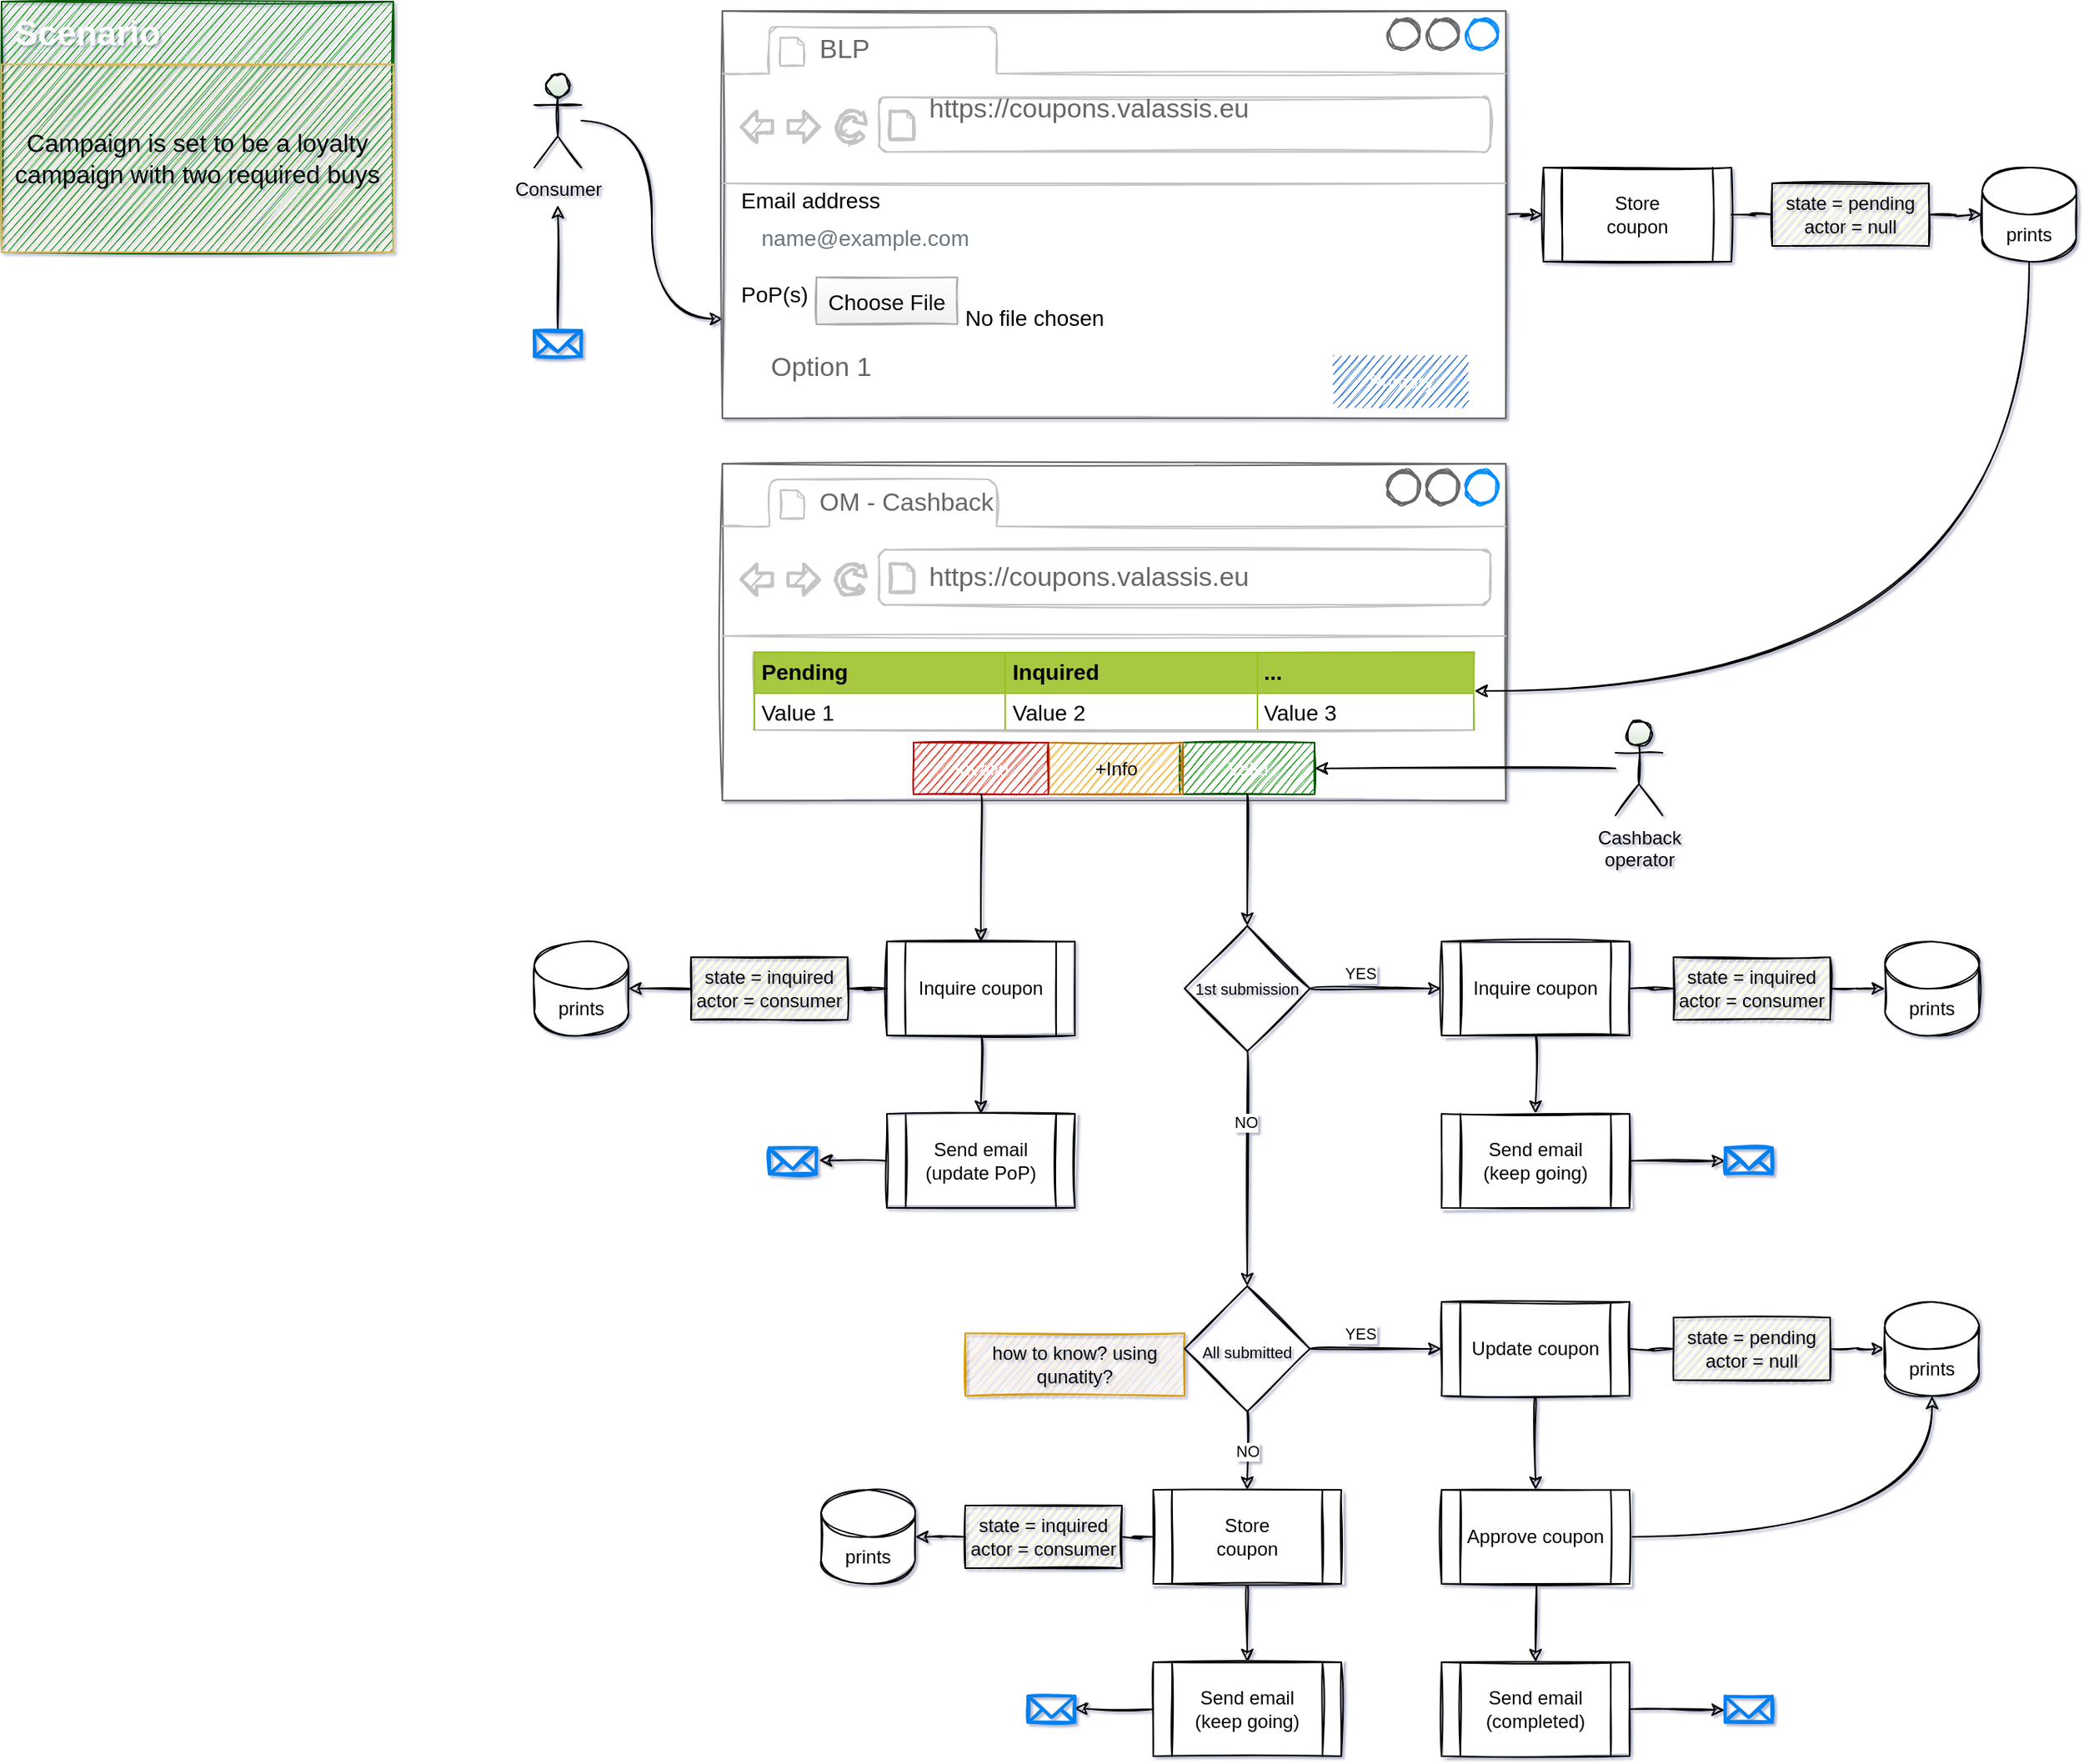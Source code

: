 <mxfile version="20.3.7" type="github" pages="6">
  <diagram id="WDtbSaIOtYO46Cujb4ph" name="User flow">
    <mxGraphModel dx="1695" dy="1097" grid="1" gridSize="10" guides="1" tooltips="1" connect="1" arrows="1" fold="1" page="1" pageScale="1" pageWidth="827" pageHeight="1169" background="none" math="0" shadow="1">
      <root>
        <mxCell id="0" />
        <mxCell id="1" parent="0" />
        <mxCell id="3v_4tUWmUqK_jjppRktE-14" style="edgeStyle=orthogonalEdgeStyle;rounded=0;orthogonalLoop=1;jettySize=auto;html=1;entryX=0.001;entryY=0.756;entryDx=0;entryDy=0;entryPerimeter=0;curved=1;sketch=1;" edge="1" parent="1" source="sTq3fyHOb8zxf3gA4Tlx-1" target="3v_4tUWmUqK_jjppRktE-1">
          <mxGeometry relative="1" as="geometry" />
        </mxCell>
        <mxCell id="sTq3fyHOb8zxf3gA4Tlx-1" value="Consumer" style="shape=umlActor;verticalLabelPosition=bottom;verticalAlign=top;html=1;outlineConnect=0;flipH=1;direction=east;gradientColor=#D5E8D4;align=center;sketch=1;rounded=0;" vertex="1" parent="1">
          <mxGeometry x="370" y="56" width="30" height="60" as="geometry" />
        </mxCell>
        <mxCell id="W3pFJFj1xsrFRELfI108-1" value="" style="rounded=0;whiteSpace=wrap;html=1;fillColor=#008a00;fontColor=#FFFFFF;strokeColor=#005700;sketch=1;" vertex="1" parent="1">
          <mxGeometry x="30" y="10" width="250" height="160" as="geometry" />
        </mxCell>
        <mxCell id="W3pFJFj1xsrFRELfI108-2" value="Scenario" style="text;html=1;strokeColor=none;fillColor=none;align=center;verticalAlign=middle;whiteSpace=wrap;rounded=0;fontStyle=1;fontSize=22;fontColor=#FFFFFF;sketch=1;" vertex="1" parent="1">
          <mxGeometry x="30" y="16" width="110" height="30" as="geometry" />
        </mxCell>
        <mxCell id="W3pFJFj1xsrFRELfI108-3" value="Campaign is set to be a loyalty campaign with two required buys" style="text;html=1;strokeColor=#d6b656;fillColor=#fff2cc;align=center;verticalAlign=middle;whiteSpace=wrap;rounded=0;fontSize=16;sketch=1;" vertex="1" parent="1">
          <mxGeometry x="30" y="50" width="250" height="120" as="geometry" />
        </mxCell>
        <mxCell id="1uWXZRWAopc-pWMOSLoT-41" style="edgeStyle=orthogonalEdgeStyle;rounded=0;sketch=1;orthogonalLoop=1;jettySize=auto;html=1;entryX=0;entryY=0.5;entryDx=0;entryDy=0;shadow=0;fontSize=10;curved=1;" edge="1" parent="1" source="3v_4tUWmUqK_jjppRktE-1" target="3v_4tUWmUqK_jjppRktE-19">
          <mxGeometry relative="1" as="geometry" />
        </mxCell>
        <mxCell id="3v_4tUWmUqK_jjppRktE-1" value="" style="strokeWidth=1;shadow=0;dashed=0;align=center;html=1;shape=mxgraph.mockup.containers.browserWindow;rSize=0;strokeColor=#666666;strokeColor2=#008cff;strokeColor3=#c4c4c4;mainText=,;recursiveResize=0;sketch=1;rounded=0;" vertex="1" parent="1">
          <mxGeometry x="490" y="16" width="500" height="260" as="geometry" />
        </mxCell>
        <mxCell id="3v_4tUWmUqK_jjppRktE-2" value="BLP" style="strokeWidth=1;shadow=0;dashed=0;align=center;html=1;shape=mxgraph.mockup.containers.anchor;fontSize=17;fontColor=#666666;align=left;sketch=1;rounded=0;" vertex="1" parent="3v_4tUWmUqK_jjppRktE-1">
          <mxGeometry x="60" y="12" width="110" height="26" as="geometry" />
        </mxCell>
        <mxCell id="3v_4tUWmUqK_jjppRktE-23" value="" style="group;sketch=1;rounded=0;" vertex="1" connectable="0" parent="3v_4tUWmUqK_jjppRktE-1">
          <mxGeometry x="10" y="50" width="466" height="203" as="geometry" />
        </mxCell>
        <mxCell id="3v_4tUWmUqK_jjppRktE-3" value="https://coupons.valassis.eu" style="strokeWidth=1;shadow=0;dashed=0;align=center;html=1;shape=mxgraph.mockup.containers.anchor;rSize=0;fontSize=17;fontColor=#666666;align=left;sketch=1;rounded=0;" vertex="1" parent="3v_4tUWmUqK_jjppRktE-23">
          <mxGeometry x="120" width="250" height="26" as="geometry" />
        </mxCell>
        <mxCell id="3v_4tUWmUqK_jjppRktE-4" value="name@example.com" style="html=1;shadow=0;dashed=0;shape=mxgraph.bootstrap.rrect;rSize=5;fillColor=none;strokeColor=#999999;align=left;spacing=15;fontSize=14;fontColor=#6C767D;sketch=1;rounded=0;" vertex="1" parent="3v_4tUWmUqK_jjppRktE-23">
          <mxGeometry width="320" height="30" relative="1" as="geometry">
            <mxPoint y="80" as="offset" />
          </mxGeometry>
        </mxCell>
        <mxCell id="3v_4tUWmUqK_jjppRktE-5" value="Email address" style="fillColor=none;strokeColor=none;align=left;fontSize=14;sketch=1;rounded=0;" vertex="1" parent="3v_4tUWmUqK_jjppRktE-23">
          <mxGeometry y="50" width="260" height="40" as="geometry" />
        </mxCell>
        <mxCell id="3v_4tUWmUqK_jjppRktE-6" value="PoP(s)" style="fillColor=none;strokeColor=none;align=left;fontSize=14;sketch=1;rounded=0;" vertex="1" parent="3v_4tUWmUqK_jjppRktE-23">
          <mxGeometry y="110" width="150" height="40" as="geometry" />
        </mxCell>
        <mxCell id="3v_4tUWmUqK_jjppRktE-7" value="Choose File" style="fillColor=#FEFEFE;strokeColor=#AAAAAA;fontSize=14;gradientColor=#F0F0F0;sketch=1;rounded=0;" vertex="1" parent="3v_4tUWmUqK_jjppRktE-23">
          <mxGeometry x="50" y="120" width="90" height="30" as="geometry" />
        </mxCell>
        <mxCell id="3v_4tUWmUqK_jjppRktE-11" value="Primary" style="rounded=0;fillColor=#0057D8;strokeColor=none;html=1;fontColor=#ffffff;align=center;verticalAlign=middle;fontStyle=0;fontSize=12;sketch=1;" vertex="1" parent="3v_4tUWmUqK_jjppRktE-23">
          <mxGeometry x="380" y="170" width="86" height="33" as="geometry" />
        </mxCell>
        <mxCell id="3v_4tUWmUqK_jjppRktE-8" value="No file chosen" style="fillColor=none;strokeColor=none;align=left;fontSize=14;spacing=5;sketch=1;rounded=0;" vertex="1" parent="3v_4tUWmUqK_jjppRktE-1">
          <mxGeometry x="150" y="180" width="230" height="30" as="geometry" />
        </mxCell>
        <mxCell id="3v_4tUWmUqK_jjppRktE-9" value="Option 1" style="strokeWidth=1;shadow=0;dashed=0;align=center;html=1;shape=mxgraph.mockup.forms.rrect;rSize=0;fillColor=#eeeeee;strokeColor=#999999;gradientColor=#cccccc;align=left;spacingLeft=4;fontSize=17;fontColor=#666666;labelPosition=right;sketch=1;rounded=0;" vertex="1" parent="3v_4tUWmUqK_jjppRktE-1">
          <mxGeometry x="10" y="220" width="15" height="15" as="geometry" />
        </mxCell>
        <mxCell id="3v_4tUWmUqK_jjppRktE-17" value="prints&lt;br&gt;" style="shape=cylinder3;whiteSpace=wrap;html=1;boundedLbl=1;backgroundOutline=1;size=15;gradientColor=none;sketch=1;rounded=0;" vertex="1" parent="1">
          <mxGeometry x="1294" y="116" width="60" height="60" as="geometry" />
        </mxCell>
        <mxCell id="1uWXZRWAopc-pWMOSLoT-40" style="edgeStyle=orthogonalEdgeStyle;rounded=0;sketch=1;orthogonalLoop=1;jettySize=auto;html=1;entryX=0;entryY=0.5;entryDx=0;entryDy=0;entryPerimeter=0;shadow=0;fontSize=10;startArrow=none;curved=1;" edge="1" parent="1" source="3v_4tUWmUqK_jjppRktE-22" target="3v_4tUWmUqK_jjppRktE-17">
          <mxGeometry relative="1" as="geometry" />
        </mxCell>
        <mxCell id="3v_4tUWmUqK_jjppRktE-19" value="Store&lt;br&gt;coupon" style="shape=process;whiteSpace=wrap;html=1;backgroundOutline=1;gradientColor=none;sketch=1;rounded=0;" vertex="1" parent="1">
          <mxGeometry x="1014" y="116" width="120" height="60" as="geometry" />
        </mxCell>
        <mxCell id="1uWXZRWAopc-pWMOSLoT-1" value="" style="strokeWidth=1;shadow=0;dashed=0;align=center;html=1;shape=mxgraph.mockup.containers.browserWindow;rSize=0;strokeColor=#666666;strokeColor2=#008cff;strokeColor3=#c4c4c4;mainText=,;recursiveResize=0;sketch=1;rounded=0;" vertex="1" parent="1">
          <mxGeometry x="490" y="305" width="500" height="215" as="geometry" />
        </mxCell>
        <mxCell id="1uWXZRWAopc-pWMOSLoT-2" value="&lt;font style=&quot;font-size: 16px;&quot;&gt;OM - Cashback&lt;/font&gt;" style="strokeWidth=1;shadow=0;dashed=0;align=center;html=1;shape=mxgraph.mockup.containers.anchor;fontSize=17;fontColor=#666666;align=left;sketch=1;rounded=0;" vertex="1" parent="1uWXZRWAopc-pWMOSLoT-1">
          <mxGeometry x="60" y="12" width="110" height="26" as="geometry" />
        </mxCell>
        <mxCell id="1uWXZRWAopc-pWMOSLoT-3" value="https://coupons.valassis.eu" style="strokeWidth=1;shadow=0;dashed=0;align=center;html=1;shape=mxgraph.mockup.containers.anchor;rSize=0;fontSize=17;fontColor=#666666;align=left;sketch=1;rounded=0;" vertex="1" parent="1uWXZRWAopc-pWMOSLoT-1">
          <mxGeometry x="130" y="60" width="250" height="26" as="geometry" />
        </mxCell>
        <mxCell id="1uWXZRWAopc-pWMOSLoT-4" value="Valid" style="rounded=0;fillColor=#008a00;strokeColor=#005700;html=1;fontColor=#ffffff;align=center;verticalAlign=middle;fontStyle=0;fontSize=12;sketch=1;" vertex="1" parent="1uWXZRWAopc-pWMOSLoT-1">
          <mxGeometry x="292" y="178" width="86" height="33" as="geometry" />
        </mxCell>
        <mxCell id="1uWXZRWAopc-pWMOSLoT-5" value="&lt;table border=&quot;1&quot; width=&quot;100%&quot; height=&quot;100%&quot; cellpadding=&quot;4&quot; style=&quot;width: 100%; height: 100%; border-collapse: collapse; font-size: 14px;&quot;&gt;&lt;tbody&gt;&lt;tr style=&quot;background-color: rgb(167, 201, 66); border: 1px solid rgb(152, 191, 33);&quot;&gt;&lt;th align=&quot;left&quot;&gt;&lt;font style=&quot;font-size: 14px;&quot;&gt;Pending&lt;/font&gt;&lt;/th&gt;&lt;th align=&quot;left&quot;&gt;&lt;font style=&quot;font-size: 14px;&quot;&gt;Inquired&lt;/font&gt;&lt;/th&gt;&lt;th align=&quot;left&quot;&gt;&lt;font style=&quot;font-size: 14px;&quot;&gt;...&lt;/font&gt;&lt;/th&gt;&lt;/tr&gt;&lt;tr style=&quot;border:1px solid #98bf21;&quot;&gt;&lt;td&gt;&lt;font style=&quot;font-size: 14px;&quot;&gt;Value 1&lt;/font&gt;&lt;/td&gt;&lt;td&gt;&lt;font style=&quot;font-size: 14px;&quot;&gt;Value 2&lt;/font&gt;&lt;/td&gt;&lt;td&gt;&lt;font style=&quot;font-size: 14px;&quot;&gt;Value 3&lt;/font&gt;&lt;/td&gt;&lt;/tr&gt;&lt;/tbody&gt;&lt;/table&gt;" style="text;html=1;strokeColor=#c0c0c0;fillColor=#ffffff;overflow=fill;rounded=0;fontSize=16;fontColor=#000000;sketch=1;" vertex="1" parent="1uWXZRWAopc-pWMOSLoT-1">
          <mxGeometry x="20" y="120" width="460" height="50" as="geometry" />
        </mxCell>
        <mxCell id="1uWXZRWAopc-pWMOSLoT-6" value="+Info" style="rounded=0;fillColor=#f0a30a;strokeColor=#BD7000;html=1;fontColor=#000000;align=center;verticalAlign=middle;fontStyle=0;fontSize=12;sketch=1;" vertex="1" parent="1uWXZRWAopc-pWMOSLoT-1">
          <mxGeometry x="208" y="178" width="86" height="33" as="geometry" />
        </mxCell>
        <mxCell id="1uWXZRWAopc-pWMOSLoT-7" value="Invalid" style="rounded=0;fillColor=#e51400;strokeColor=#B20000;html=1;fontColor=#ffffff;align=center;verticalAlign=middle;fontStyle=0;fontSize=12;sketch=1;" vertex="1" parent="1uWXZRWAopc-pWMOSLoT-1">
          <mxGeometry x="122" y="178" width="86" height="33" as="geometry" />
        </mxCell>
        <mxCell id="1uWXZRWAopc-pWMOSLoT-42" style="edgeStyle=orthogonalEdgeStyle;rounded=0;sketch=1;orthogonalLoop=1;jettySize=auto;html=1;entryX=1;entryY=0.5;entryDx=0;entryDy=0;shadow=0;fontSize=10;curved=1;" edge="1" parent="1" source="1uWXZRWAopc-pWMOSLoT-8" target="1uWXZRWAopc-pWMOSLoT-4">
          <mxGeometry relative="1" as="geometry" />
        </mxCell>
        <mxCell id="1uWXZRWAopc-pWMOSLoT-8" value="Cashback&lt;br&gt;operator" style="shape=umlActor;verticalLabelPosition=bottom;verticalAlign=top;html=1;outlineConnect=0;flipH=1;direction=east;gradientColor=#D5E8D4;align=center;sketch=1;rounded=0;" vertex="1" parent="1">
          <mxGeometry x="1060" y="469.5" width="30" height="60" as="geometry" />
        </mxCell>
        <mxCell id="1uWXZRWAopc-pWMOSLoT-11" value="prints&lt;br&gt;" style="shape=cylinder3;whiteSpace=wrap;html=1;boundedLbl=1;backgroundOutline=1;size=15;gradientColor=none;sketch=1;rounded=0;" vertex="1" parent="1">
          <mxGeometry x="553" y="960" width="60" height="60" as="geometry" />
        </mxCell>
        <mxCell id="1uWXZRWAopc-pWMOSLoT-14" style="edgeStyle=orthogonalEdgeStyle;rounded=0;orthogonalLoop=1;jettySize=auto;html=1;entryX=1;entryY=0.5;entryDx=0;entryDy=0;entryPerimeter=0;fontSize=16;startArrow=none;curved=1;sketch=1;" edge="1" parent="1" source="1uWXZRWAopc-pWMOSLoT-12" target="1uWXZRWAopc-pWMOSLoT-11">
          <mxGeometry relative="1" as="geometry" />
        </mxCell>
        <mxCell id="1uWXZRWAopc-pWMOSLoT-17" style="edgeStyle=orthogonalEdgeStyle;rounded=0;orthogonalLoop=1;jettySize=auto;html=1;entryX=0.5;entryY=0;entryDx=0;entryDy=0;fontSize=16;curved=1;sketch=1;" edge="1" parent="1" source="1uWXZRWAopc-pWMOSLoT-13" target="1uWXZRWAopc-pWMOSLoT-16">
          <mxGeometry relative="1" as="geometry" />
        </mxCell>
        <mxCell id="1uWXZRWAopc-pWMOSLoT-13" value="Store&lt;br&gt;coupon" style="shape=process;whiteSpace=wrap;html=1;backgroundOutline=1;gradientColor=none;sketch=1;rounded=0;" vertex="1" parent="1">
          <mxGeometry x="765" y="960" width="120" height="60" as="geometry" />
        </mxCell>
        <mxCell id="1uWXZRWAopc-pWMOSLoT-104" style="edgeStyle=orthogonalEdgeStyle;rounded=0;sketch=1;orthogonalLoop=1;jettySize=auto;html=1;entryX=0.984;entryY=0.466;entryDx=0;entryDy=0;entryPerimeter=0;shadow=0;fontSize=10;curved=1;" edge="1" parent="1" source="1uWXZRWAopc-pWMOSLoT-16" target="1uWXZRWAopc-pWMOSLoT-103">
          <mxGeometry relative="1" as="geometry" />
        </mxCell>
        <mxCell id="1uWXZRWAopc-pWMOSLoT-16" value="Send email&lt;br&gt;(keep going)" style="shape=process;whiteSpace=wrap;html=1;backgroundOutline=1;gradientColor=none;sketch=1;rounded=0;" vertex="1" parent="1">
          <mxGeometry x="765" y="1070" width="120" height="60" as="geometry" />
        </mxCell>
        <mxCell id="1uWXZRWAopc-pWMOSLoT-26" value="prints&lt;br&gt;" style="shape=cylinder3;whiteSpace=wrap;html=1;boundedLbl=1;backgroundOutline=1;size=15;gradientColor=none;sketch=1;rounded=0;" vertex="1" parent="1">
          <mxGeometry x="1232" y="610" width="60" height="60" as="geometry" />
        </mxCell>
        <mxCell id="1uWXZRWAopc-pWMOSLoT-68" style="edgeStyle=orthogonalEdgeStyle;rounded=0;sketch=1;orthogonalLoop=1;jettySize=auto;html=1;entryX=0.5;entryY=0;entryDx=0;entryDy=0;shadow=0;fontSize=10;curved=1;" edge="1" parent="1" source="1uWXZRWAopc-pWMOSLoT-29" target="1uWXZRWAopc-pWMOSLoT-67">
          <mxGeometry relative="1" as="geometry" />
        </mxCell>
        <mxCell id="1uWXZRWAopc-pWMOSLoT-69" style="edgeStyle=orthogonalEdgeStyle;rounded=0;sketch=1;orthogonalLoop=1;jettySize=auto;html=1;entryX=0.5;entryY=1;entryDx=0;entryDy=0;entryPerimeter=0;shadow=0;fontSize=10;curved=1;" edge="1" parent="1" source="1uWXZRWAopc-pWMOSLoT-29" target="1uWXZRWAopc-pWMOSLoT-62">
          <mxGeometry relative="1" as="geometry" />
        </mxCell>
        <mxCell id="1uWXZRWAopc-pWMOSLoT-29" value="Approve coupon" style="shape=process;whiteSpace=wrap;html=1;backgroundOutline=1;gradientColor=none;sketch=1;rounded=0;" vertex="1" parent="1">
          <mxGeometry x="949" y="960" width="120" height="60" as="geometry" />
        </mxCell>
        <mxCell id="1uWXZRWAopc-pWMOSLoT-36" value="how to know? using qunatity?" style="text;html=1;strokeColor=#d79b00;fillColor=#ffe6cc;align=center;verticalAlign=middle;whiteSpace=wrap;rounded=0;sketch=1;" vertex="1" parent="1">
          <mxGeometry x="645" y="860" width="140" height="40" as="geometry" />
        </mxCell>
        <mxCell id="1uWXZRWAopc-pWMOSLoT-51" style="edgeStyle=orthogonalEdgeStyle;rounded=0;sketch=1;orthogonalLoop=1;jettySize=auto;html=1;entryX=0;entryY=0.5;entryDx=0;entryDy=0;shadow=0;fontSize=10;curved=1;" edge="1" parent="1" source="1uWXZRWAopc-pWMOSLoT-48" target="1uWXZRWAopc-pWMOSLoT-50">
          <mxGeometry relative="1" as="geometry" />
        </mxCell>
        <mxCell id="1uWXZRWAopc-pWMOSLoT-58" style="edgeStyle=orthogonalEdgeStyle;rounded=0;sketch=1;orthogonalLoop=1;jettySize=auto;html=1;shadow=0;fontSize=10;curved=1;" edge="1" parent="1" source="1uWXZRWAopc-pWMOSLoT-48" target="1uWXZRWAopc-pWMOSLoT-57">
          <mxGeometry relative="1" as="geometry" />
        </mxCell>
        <mxCell id="1uWXZRWAopc-pWMOSLoT-73" value="NO" style="edgeLabel;html=1;align=center;verticalAlign=middle;resizable=0;points=[];fontSize=10;sketch=1;rounded=0;" vertex="1" connectable="0" parent="1uWXZRWAopc-pWMOSLoT-58">
          <mxGeometry x="-0.401" y="-1" relative="1" as="geometry">
            <mxPoint as="offset" />
          </mxGeometry>
        </mxCell>
        <mxCell id="1uWXZRWAopc-pWMOSLoT-48" value="1st submission" style="rhombus;whiteSpace=wrap;html=1;strokeColor=default;fontSize=10;fillColor=none;gradientColor=none;sketch=1;rounded=0;" vertex="1" parent="1">
          <mxGeometry x="785" y="600" width="80" height="80" as="geometry" />
        </mxCell>
        <mxCell id="1uWXZRWAopc-pWMOSLoT-49" style="edgeStyle=orthogonalEdgeStyle;rounded=0;sketch=1;orthogonalLoop=1;jettySize=auto;html=1;entryX=0.5;entryY=0;entryDx=0;entryDy=0;shadow=0;fontSize=10;curved=1;" edge="1" parent="1" source="1uWXZRWAopc-pWMOSLoT-4" target="1uWXZRWAopc-pWMOSLoT-48">
          <mxGeometry relative="1" as="geometry" />
        </mxCell>
        <mxCell id="1uWXZRWAopc-pWMOSLoT-52" style="edgeStyle=orthogonalEdgeStyle;rounded=0;sketch=1;orthogonalLoop=1;jettySize=auto;html=1;shadow=0;fontSize=10;startArrow=none;curved=1;" edge="1" parent="1" source="1uWXZRWAopc-pWMOSLoT-27" target="1uWXZRWAopc-pWMOSLoT-26">
          <mxGeometry relative="1" as="geometry" />
        </mxCell>
        <mxCell id="1uWXZRWAopc-pWMOSLoT-55" style="edgeStyle=orthogonalEdgeStyle;rounded=0;sketch=1;orthogonalLoop=1;jettySize=auto;html=1;entryX=0.5;entryY=0;entryDx=0;entryDy=0;shadow=0;fontSize=10;curved=1;" edge="1" parent="1" source="1uWXZRWAopc-pWMOSLoT-50" target="1uWXZRWAopc-pWMOSLoT-54">
          <mxGeometry relative="1" as="geometry" />
        </mxCell>
        <mxCell id="1uWXZRWAopc-pWMOSLoT-50" value="Inquire coupon" style="shape=process;whiteSpace=wrap;html=1;backgroundOutline=1;gradientColor=none;sketch=1;rounded=0;" vertex="1" parent="1">
          <mxGeometry x="949" y="610" width="120" height="60" as="geometry" />
        </mxCell>
        <mxCell id="1uWXZRWAopc-pWMOSLoT-53" value="YES" style="edgeLabel;html=1;align=center;verticalAlign=middle;resizable=0;points=[];fontSize=10;sketch=1;rounded=0;" vertex="1" connectable="0" parent="1">
          <mxGeometry x="892" y="630" as="geometry">
            <mxPoint x="5" as="offset" />
          </mxGeometry>
        </mxCell>
        <mxCell id="1uWXZRWAopc-pWMOSLoT-100" style="edgeStyle=orthogonalEdgeStyle;rounded=0;sketch=1;orthogonalLoop=1;jettySize=auto;html=1;shadow=0;fontSize=10;curved=1;" edge="1" parent="1" source="1uWXZRWAopc-pWMOSLoT-54" target="1uWXZRWAopc-pWMOSLoT-99">
          <mxGeometry relative="1" as="geometry" />
        </mxCell>
        <mxCell id="1uWXZRWAopc-pWMOSLoT-54" value="Send email&lt;br&gt;(keep going)" style="shape=process;whiteSpace=wrap;html=1;backgroundOutline=1;gradientColor=none;sketch=1;rounded=0;" vertex="1" parent="1">
          <mxGeometry x="949" y="720" width="120" height="60" as="geometry" />
        </mxCell>
        <mxCell id="1uWXZRWAopc-pWMOSLoT-27" value="state = inquired&lt;br&gt;actor = consumer" style="text;html=1;strokeColor=default;fillColor=#FFFFCC;align=center;verticalAlign=middle;whiteSpace=wrap;rounded=0;gradientColor=none;sketch=1;" vertex="1" parent="1">
          <mxGeometry x="1097" y="620" width="100" height="40" as="geometry" />
        </mxCell>
        <mxCell id="1uWXZRWAopc-pWMOSLoT-56" value="" style="edgeStyle=orthogonalEdgeStyle;rounded=0;sketch=1;orthogonalLoop=1;jettySize=auto;html=1;shadow=0;fontSize=10;endArrow=none;curved=1;" edge="1" parent="1" source="1uWXZRWAopc-pWMOSLoT-50" target="1uWXZRWAopc-pWMOSLoT-27">
          <mxGeometry relative="1" as="geometry">
            <mxPoint x="1069" y="640" as="sourcePoint" />
            <mxPoint x="1232" y="640" as="targetPoint" />
          </mxGeometry>
        </mxCell>
        <mxCell id="1uWXZRWAopc-pWMOSLoT-61" style="edgeStyle=orthogonalEdgeStyle;rounded=0;sketch=1;orthogonalLoop=1;jettySize=auto;html=1;entryX=0;entryY=0.5;entryDx=0;entryDy=0;shadow=0;fontSize=10;curved=1;" edge="1" parent="1" source="1uWXZRWAopc-pWMOSLoT-57" target="1uWXZRWAopc-pWMOSLoT-59">
          <mxGeometry relative="1" as="geometry" />
        </mxCell>
        <mxCell id="1uWXZRWAopc-pWMOSLoT-71" value="NO" style="edgeStyle=orthogonalEdgeStyle;rounded=0;sketch=1;orthogonalLoop=1;jettySize=auto;html=1;entryX=0.5;entryY=0;entryDx=0;entryDy=0;shadow=0;fontSize=10;curved=1;" edge="1" parent="1" source="1uWXZRWAopc-pWMOSLoT-57" target="1uWXZRWAopc-pWMOSLoT-13">
          <mxGeometry relative="1" as="geometry" />
        </mxCell>
        <mxCell id="1uWXZRWAopc-pWMOSLoT-57" value="&lt;font style=&quot;font-size: 10px;&quot;&gt;All submitted&lt;/font&gt;" style="rhombus;whiteSpace=wrap;html=1;strokeColor=default;fontSize=16;fillColor=none;gradientColor=none;sketch=1;rounded=0;" vertex="1" parent="1">
          <mxGeometry x="785" y="830" width="80" height="80" as="geometry" />
        </mxCell>
        <mxCell id="1uWXZRWAopc-pWMOSLoT-63" style="edgeStyle=orthogonalEdgeStyle;rounded=0;sketch=1;orthogonalLoop=1;jettySize=auto;html=1;entryX=0;entryY=0.5;entryDx=0;entryDy=0;entryPerimeter=0;shadow=0;fontSize=10;startArrow=none;curved=1;" edge="1" parent="1" source="1uWXZRWAopc-pWMOSLoT-32" target="1uWXZRWAopc-pWMOSLoT-62">
          <mxGeometry relative="1" as="geometry" />
        </mxCell>
        <mxCell id="1uWXZRWAopc-pWMOSLoT-66" style="edgeStyle=orthogonalEdgeStyle;rounded=0;sketch=1;orthogonalLoop=1;jettySize=auto;html=1;entryX=0.5;entryY=0;entryDx=0;entryDy=0;shadow=0;fontSize=10;curved=1;" edge="1" parent="1" source="1uWXZRWAopc-pWMOSLoT-59" target="1uWXZRWAopc-pWMOSLoT-29">
          <mxGeometry relative="1" as="geometry" />
        </mxCell>
        <mxCell id="1uWXZRWAopc-pWMOSLoT-59" value="Update coupon" style="shape=process;whiteSpace=wrap;html=1;backgroundOutline=1;gradientColor=none;sketch=1;rounded=0;" vertex="1" parent="1">
          <mxGeometry x="949" y="840" width="120" height="60" as="geometry" />
        </mxCell>
        <mxCell id="1uWXZRWAopc-pWMOSLoT-62" value="prints&lt;br&gt;" style="shape=cylinder3;whiteSpace=wrap;html=1;boundedLbl=1;backgroundOutline=1;size=15;gradientColor=none;sketch=1;rounded=0;" vertex="1" parent="1">
          <mxGeometry x="1232" y="840" width="60" height="60" as="geometry" />
        </mxCell>
        <mxCell id="1uWXZRWAopc-pWMOSLoT-32" value="state = pending&lt;br&gt;actor = null" style="text;html=1;strokeColor=default;fillColor=#FFFFCC;align=center;verticalAlign=middle;whiteSpace=wrap;rounded=0;gradientColor=none;sketch=1;" vertex="1" parent="1">
          <mxGeometry x="1097" y="850" width="100" height="40" as="geometry" />
        </mxCell>
        <mxCell id="1uWXZRWAopc-pWMOSLoT-65" value="" style="edgeStyle=orthogonalEdgeStyle;rounded=0;sketch=1;orthogonalLoop=1;jettySize=auto;html=1;entryX=0;entryY=0.5;entryDx=0;entryDy=0;entryPerimeter=0;shadow=0;fontSize=10;endArrow=none;curved=1;" edge="1" parent="1" source="1uWXZRWAopc-pWMOSLoT-59" target="1uWXZRWAopc-pWMOSLoT-32">
          <mxGeometry relative="1" as="geometry">
            <mxPoint x="1069" y="870" as="sourcePoint" />
            <mxPoint x="1232" y="870" as="targetPoint" />
          </mxGeometry>
        </mxCell>
        <mxCell id="1uWXZRWAopc-pWMOSLoT-102" style="edgeStyle=orthogonalEdgeStyle;rounded=0;sketch=1;orthogonalLoop=1;jettySize=auto;html=1;entryX=-0.006;entryY=0.533;entryDx=0;entryDy=0;entryPerimeter=0;shadow=0;fontSize=10;curved=1;" edge="1" parent="1" source="1uWXZRWAopc-pWMOSLoT-67" target="1uWXZRWAopc-pWMOSLoT-101">
          <mxGeometry relative="1" as="geometry" />
        </mxCell>
        <mxCell id="1uWXZRWAopc-pWMOSLoT-67" value="Send email&lt;br&gt;(completed)" style="shape=process;whiteSpace=wrap;html=1;backgroundOutline=1;gradientColor=none;sketch=1;rounded=0;" vertex="1" parent="1">
          <mxGeometry x="949" y="1070" width="120" height="60" as="geometry" />
        </mxCell>
        <mxCell id="1uWXZRWAopc-pWMOSLoT-70" value="YES" style="edgeLabel;html=1;align=center;verticalAlign=middle;resizable=0;points=[];fontSize=10;sketch=1;rounded=0;" vertex="1" connectable="0" parent="1">
          <mxGeometry x="892" y="860" as="geometry">
            <mxPoint x="5" as="offset" />
          </mxGeometry>
        </mxCell>
        <mxCell id="1uWXZRWAopc-pWMOSLoT-72" value="" style="edgeStyle=orthogonalEdgeStyle;rounded=0;orthogonalLoop=1;jettySize=auto;html=1;entryX=1;entryY=0.5;entryDx=0;entryDy=0;entryPerimeter=0;fontSize=16;endArrow=none;curved=1;sketch=1;" edge="1" parent="1" source="1uWXZRWAopc-pWMOSLoT-13" target="1uWXZRWAopc-pWMOSLoT-12">
          <mxGeometry relative="1" as="geometry">
            <mxPoint x="765" y="990" as="sourcePoint" />
            <mxPoint x="640" y="990" as="targetPoint" />
          </mxGeometry>
        </mxCell>
        <mxCell id="1uWXZRWAopc-pWMOSLoT-12" value="state = inquired&lt;br&gt;actor = consumer" style="text;html=1;strokeColor=default;fillColor=#FFFFCC;align=center;verticalAlign=middle;whiteSpace=wrap;rounded=0;gradientColor=none;sketch=1;" vertex="1" parent="1">
          <mxGeometry x="645" y="970" width="100" height="40" as="geometry" />
        </mxCell>
        <mxCell id="3v_4tUWmUqK_jjppRktE-22" value="state = pending&lt;br&gt;actor = null" style="text;html=1;strokeColor=default;fillColor=#FFFFCC;align=center;verticalAlign=middle;whiteSpace=wrap;rounded=0;gradientColor=none;sketch=1;" vertex="1" parent="1">
          <mxGeometry x="1160" y="126" width="100" height="40" as="geometry" />
        </mxCell>
        <mxCell id="1uWXZRWAopc-pWMOSLoT-74" value="" style="edgeStyle=orthogonalEdgeStyle;rounded=0;sketch=1;orthogonalLoop=1;jettySize=auto;html=1;entryX=0;entryY=0.5;entryDx=0;entryDy=0;entryPerimeter=0;shadow=0;fontSize=10;endArrow=none;curved=1;" edge="1" parent="1" source="3v_4tUWmUqK_jjppRktE-19" target="3v_4tUWmUqK_jjppRktE-22">
          <mxGeometry relative="1" as="geometry">
            <mxPoint x="1134" y="146" as="sourcePoint" />
            <mxPoint x="1260" y="146" as="targetPoint" />
          </mxGeometry>
        </mxCell>
        <mxCell id="1uWXZRWAopc-pWMOSLoT-79" style="edgeStyle=orthogonalEdgeStyle;rounded=0;sketch=1;orthogonalLoop=1;jettySize=auto;html=1;entryX=1;entryY=0.5;entryDx=0;entryDy=0;entryPerimeter=0;shadow=0;fontSize=10;startArrow=none;curved=1;" edge="1" parent="1" source="1uWXZRWAopc-pWMOSLoT-80" target="1uWXZRWAopc-pWMOSLoT-78">
          <mxGeometry relative="1" as="geometry" />
        </mxCell>
        <mxCell id="1uWXZRWAopc-pWMOSLoT-83" style="edgeStyle=orthogonalEdgeStyle;rounded=0;sketch=1;orthogonalLoop=1;jettySize=auto;html=1;entryX=0.5;entryY=0;entryDx=0;entryDy=0;shadow=0;fontSize=10;curved=1;" edge="1" parent="1" source="1uWXZRWAopc-pWMOSLoT-76" target="1uWXZRWAopc-pWMOSLoT-82">
          <mxGeometry relative="1" as="geometry" />
        </mxCell>
        <mxCell id="1uWXZRWAopc-pWMOSLoT-76" value="Inquire coupon" style="shape=process;whiteSpace=wrap;html=1;backgroundOutline=1;gradientColor=none;sketch=1;rounded=0;" vertex="1" parent="1">
          <mxGeometry x="595" y="610" width="120" height="60" as="geometry" />
        </mxCell>
        <mxCell id="1uWXZRWAopc-pWMOSLoT-77" style="edgeStyle=orthogonalEdgeStyle;rounded=0;sketch=1;orthogonalLoop=1;jettySize=auto;html=1;shadow=0;fontSize=10;curved=1;" edge="1" parent="1" source="1uWXZRWAopc-pWMOSLoT-7" target="1uWXZRWAopc-pWMOSLoT-76">
          <mxGeometry relative="1" as="geometry" />
        </mxCell>
        <mxCell id="1uWXZRWAopc-pWMOSLoT-78" value="prints&lt;br&gt;" style="shape=cylinder3;whiteSpace=wrap;html=1;boundedLbl=1;backgroundOutline=1;size=15;gradientColor=none;sketch=1;rounded=0;" vertex="1" parent="1">
          <mxGeometry x="370" y="610" width="60" height="60" as="geometry" />
        </mxCell>
        <mxCell id="1uWXZRWAopc-pWMOSLoT-80" value="state = inquired&lt;br&gt;actor = consumer" style="text;html=1;strokeColor=default;fillColor=#FFFFCC;align=center;verticalAlign=middle;whiteSpace=wrap;rounded=0;gradientColor=none;sketch=1;" vertex="1" parent="1">
          <mxGeometry x="470" y="620" width="100" height="40" as="geometry" />
        </mxCell>
        <mxCell id="1uWXZRWAopc-pWMOSLoT-81" value="" style="edgeStyle=orthogonalEdgeStyle;rounded=0;sketch=1;orthogonalLoop=1;jettySize=auto;html=1;entryX=1;entryY=0.5;entryDx=0;entryDy=0;entryPerimeter=0;shadow=0;fontSize=10;endArrow=none;curved=1;" edge="1" parent="1" source="1uWXZRWAopc-pWMOSLoT-76" target="1uWXZRWAopc-pWMOSLoT-80">
          <mxGeometry relative="1" as="geometry">
            <mxPoint x="595" y="640.0" as="sourcePoint" />
            <mxPoint x="430" y="640.0" as="targetPoint" />
          </mxGeometry>
        </mxCell>
        <mxCell id="1uWXZRWAopc-pWMOSLoT-86" style="edgeStyle=orthogonalEdgeStyle;rounded=0;sketch=1;orthogonalLoop=1;jettySize=auto;html=1;entryX=1.055;entryY=0.478;entryDx=0;entryDy=0;shadow=0;fontSize=10;entryPerimeter=0;curved=1;" edge="1" parent="1" source="1uWXZRWAopc-pWMOSLoT-82" target="1uWXZRWAopc-pWMOSLoT-98">
          <mxGeometry relative="1" as="geometry">
            <mxPoint x="550" y="750.0" as="targetPoint" />
          </mxGeometry>
        </mxCell>
        <mxCell id="1uWXZRWAopc-pWMOSLoT-82" value="Send email&lt;br&gt;(update PoP)" style="shape=process;whiteSpace=wrap;html=1;backgroundOutline=1;gradientColor=none;sketch=1;rounded=0;" vertex="1" parent="1">
          <mxGeometry x="595" y="720" width="120" height="60" as="geometry" />
        </mxCell>
        <mxCell id="1uWXZRWAopc-pWMOSLoT-98" value="" style="html=1;verticalLabelPosition=bottom;align=center;labelBackgroundColor=#ffffff;verticalAlign=top;strokeWidth=2;strokeColor=#0080F0;shadow=0;dashed=0;shape=mxgraph.ios7.icons.mail;fontSize=10;fillColor=none;gradientColor=none;sketch=1;rounded=0;" vertex="1" parent="1">
          <mxGeometry x="520" y="741.75" width="30" height="16.5" as="geometry" />
        </mxCell>
        <mxCell id="1uWXZRWAopc-pWMOSLoT-99" value="" style="html=1;verticalLabelPosition=bottom;align=center;labelBackgroundColor=#ffffff;verticalAlign=top;strokeWidth=2;strokeColor=#0080F0;shadow=0;dashed=0;shape=mxgraph.ios7.icons.mail;fontSize=10;fillColor=none;gradientColor=none;sketch=1;rounded=0;" vertex="1" parent="1">
          <mxGeometry x="1130" y="741.75" width="30" height="16.5" as="geometry" />
        </mxCell>
        <mxCell id="1uWXZRWAopc-pWMOSLoT-101" value="" style="html=1;verticalLabelPosition=bottom;align=center;labelBackgroundColor=#ffffff;verticalAlign=top;strokeWidth=2;strokeColor=#0080F0;shadow=0;dashed=0;shape=mxgraph.ios7.icons.mail;fontSize=10;fillColor=none;gradientColor=none;sketch=1;rounded=0;" vertex="1" parent="1">
          <mxGeometry x="1130" y="1091.75" width="30" height="16.5" as="geometry" />
        </mxCell>
        <mxCell id="1uWXZRWAopc-pWMOSLoT-103" value="" style="html=1;verticalLabelPosition=bottom;align=center;labelBackgroundColor=#ffffff;verticalAlign=top;strokeWidth=2;strokeColor=#0080F0;shadow=0;dashed=0;shape=mxgraph.ios7.icons.mail;fontSize=10;fillColor=none;gradientColor=none;sketch=1;rounded=0;" vertex="1" parent="1">
          <mxGeometry x="685" y="1091.75" width="30" height="16.5" as="geometry" />
        </mxCell>
        <mxCell id="1uWXZRWAopc-pWMOSLoT-106" style="edgeStyle=orthogonalEdgeStyle;rounded=0;sketch=1;orthogonalLoop=1;jettySize=auto;html=1;shadow=0;fontSize=10;curved=1;" edge="1" parent="1" source="1uWXZRWAopc-pWMOSLoT-105">
          <mxGeometry relative="1" as="geometry">
            <mxPoint x="385" y="140" as="targetPoint" />
          </mxGeometry>
        </mxCell>
        <mxCell id="1uWXZRWAopc-pWMOSLoT-105" value="" style="html=1;verticalLabelPosition=bottom;align=center;labelBackgroundColor=#ffffff;verticalAlign=top;strokeWidth=2;strokeColor=#0080F0;shadow=0;dashed=0;shape=mxgraph.ios7.icons.mail;fontSize=10;fillColor=none;gradientColor=none;sketch=1;rounded=0;" vertex="1" parent="1">
          <mxGeometry x="370" y="220" width="30" height="16.5" as="geometry" />
        </mxCell>
        <mxCell id="1uWXZRWAopc-pWMOSLoT-75" style="edgeStyle=orthogonalEdgeStyle;rounded=0;sketch=1;orthogonalLoop=1;jettySize=auto;html=1;entryX=1;entryY=0.5;entryDx=0;entryDy=0;shadow=0;fontSize=10;curved=1;" edge="1" parent="1" source="3v_4tUWmUqK_jjppRktE-17" target="1uWXZRWAopc-pWMOSLoT-5">
          <mxGeometry relative="1" as="geometry">
            <Array as="points">
              <mxPoint x="1324" y="450" />
            </Array>
          </mxGeometry>
        </mxCell>
      </root>
    </mxGraphModel>
  </diagram>
  <diagram id="gj7A73VOuZK3j2tRHopN" name="Form generation">
    <mxGraphModel dx="1225" dy="1129" grid="1" gridSize="10" guides="1" tooltips="1" connect="1" arrows="1" fold="1" page="1" pageScale="1" pageWidth="827" pageHeight="1169" math="0" shadow="0">
      <root>
        <mxCell id="0" />
        <mxCell id="1" parent="0" />
        <mxCell id="qiEQvnBYQKZ-9OBX5drU-14" style="edgeStyle=orthogonalEdgeStyle;rounded=0;orthogonalLoop=1;jettySize=auto;html=1;entryX=0;entryY=0.5;entryDx=0;entryDy=0;" parent="1" source="qiEQvnBYQKZ-9OBX5drU-2" target="qiEQvnBYQKZ-9OBX5drU-3" edge="1">
          <mxGeometry relative="1" as="geometry" />
        </mxCell>
        <mxCell id="qiEQvnBYQKZ-9OBX5drU-2" value="&lt;br&gt;offers" style="strokeWidth=2;html=1;shape=mxgraph.flowchart.database;whiteSpace=wrap;" parent="1" vertex="1">
          <mxGeometry x="20" y="190" width="60" height="60" as="geometry" />
        </mxCell>
        <mxCell id="qiEQvnBYQKZ-9OBX5drU-15" style="edgeStyle=orthogonalEdgeStyle;rounded=0;orthogonalLoop=1;jettySize=auto;html=1;entryX=-0.006;entryY=0.333;entryDx=0;entryDy=0;entryPerimeter=0;" parent="1" source="qiEQvnBYQKZ-9OBX5drU-3" target="qiEQvnBYQKZ-9OBX5drU-9" edge="1">
          <mxGeometry relative="1" as="geometry" />
        </mxCell>
        <mxCell id="qiEQvnBYQKZ-9OBX5drU-3" value="Read offer configuration" style="rounded=1;whiteSpace=wrap;html=1;absoluteArcSize=1;arcSize=14;strokeWidth=2;" parent="1" vertex="1">
          <mxGeometry x="125" y="170" width="100" height="100" as="geometry" />
        </mxCell>
        <mxCell id="qiEQvnBYQKZ-9OBX5drU-12" style="edgeStyle=orthogonalEdgeStyle;rounded=0;orthogonalLoop=1;jettySize=auto;html=1;entryX=0.494;entryY=-0.006;entryDx=0;entryDy=0;entryPerimeter=0;" parent="1" source="qiEQvnBYQKZ-9OBX5drU-4" target="qiEQvnBYQKZ-9OBX5drU-9" edge="1">
          <mxGeometry relative="1" as="geometry" />
        </mxCell>
        <mxCell id="qiEQvnBYQKZ-9OBX5drU-4" value="User" style="shape=umlActor;verticalLabelPosition=bottom;verticalAlign=top;html=1;outlineConnect=0;" parent="1" vertex="1">
          <mxGeometry x="50" y="20" width="30" height="60" as="geometry" />
        </mxCell>
        <mxCell id="qiEQvnBYQKZ-9OBX5drU-9" value="" style="strokeWidth=1;shadow=0;dashed=0;align=center;html=1;shape=mxgraph.mockup.containers.browserWindow;rSize=0;strokeColor=#666666;strokeColor2=#008cff;strokeColor3=#c4c4c4;mainText=,;recursiveResize=0;" parent="1" vertex="1">
          <mxGeometry x="290" y="100" width="500" height="360" as="geometry" />
        </mxCell>
        <mxCell id="qiEQvnBYQKZ-9OBX5drU-10" value="BLP" style="strokeWidth=1;shadow=0;dashed=0;align=center;html=1;shape=mxgraph.mockup.containers.anchor;fontSize=17;fontColor=#666666;align=left;" parent="qiEQvnBYQKZ-9OBX5drU-9" vertex="1">
          <mxGeometry x="60" y="12" width="110" height="26" as="geometry" />
        </mxCell>
        <mxCell id="qiEQvnBYQKZ-9OBX5drU-11" value="https://coupons.valassis.eu" style="strokeWidth=1;shadow=0;dashed=0;align=center;html=1;shape=mxgraph.mockup.containers.anchor;rSize=0;fontSize=17;fontColor=#666666;align=left;" parent="qiEQvnBYQKZ-9OBX5drU-9" vertex="1">
          <mxGeometry x="130" y="60" width="250" height="26" as="geometry" />
        </mxCell>
        <mxCell id="qiEQvnBYQKZ-9OBX5drU-17" value="name@example.com" style="html=1;shadow=0;dashed=0;shape=mxgraph.bootstrap.rrect;rSize=5;fillColor=none;strokeColor=#999999;align=left;spacing=15;fontSize=14;fontColor=#6C767D;" parent="qiEQvnBYQKZ-9OBX5drU-9" vertex="1">
          <mxGeometry width="320" height="30" relative="1" as="geometry">
            <mxPoint x="10" y="140" as="offset" />
          </mxGeometry>
        </mxCell>
        <mxCell id="qiEQvnBYQKZ-9OBX5drU-16" value="Email address" style="fillColor=none;strokeColor=none;align=left;fontSize=14;" parent="qiEQvnBYQKZ-9OBX5drU-9" vertex="1">
          <mxGeometry x="10" y="110" width="260" height="40" as="geometry" />
        </mxCell>
        <mxCell id="qiEQvnBYQKZ-9OBX5drU-32" value="PoP(s)" style="fillColor=none;strokeColor=none;align=left;fontSize=14;" parent="qiEQvnBYQKZ-9OBX5drU-9" vertex="1">
          <mxGeometry x="10" y="170" width="150" height="40" as="geometry" />
        </mxCell>
        <mxCell id="qiEQvnBYQKZ-9OBX5drU-33" value="Choose File" style="fillColor=#FEFEFE;strokeColor=#AAAAAA;fontSize=14;gradientColor=#F0F0F0;" parent="qiEQvnBYQKZ-9OBX5drU-9" vertex="1">
          <mxGeometry x="10" y="210" width="90" height="30" as="geometry" />
        </mxCell>
        <mxCell id="qiEQvnBYQKZ-9OBX5drU-34" value="No file chosen" style="fillColor=none;strokeColor=none;align=left;fontSize=14;spacing=5;" parent="qiEQvnBYQKZ-9OBX5drU-9" vertex="1">
          <mxGeometry x="100" y="210" width="230" height="30" as="geometry" />
        </mxCell>
        <mxCell id="qiEQvnBYQKZ-9OBX5drU-35" value="Option 1" style="strokeWidth=1;shadow=0;dashed=0;align=center;html=1;shape=mxgraph.mockup.forms.rrect;rSize=0;fillColor=#eeeeee;strokeColor=#999999;gradientColor=#cccccc;align=left;spacingLeft=4;fontSize=17;fontColor=#666666;labelPosition=right;" parent="qiEQvnBYQKZ-9OBX5drU-9" vertex="1">
          <mxGeometry x="10" y="300" width="15" height="15" as="geometry" />
        </mxCell>
        <mxCell id="qiEQvnBYQKZ-9OBX5drU-37" value="Option 1" style="strokeWidth=1;shadow=0;dashed=0;align=center;html=1;shape=mxgraph.mockup.forms.rrect;rSize=0;fillColor=#eeeeee;strokeColor=#999999;gradientColor=#cccccc;align=left;spacingLeft=4;fontSize=17;fontColor=#666666;labelPosition=right;" parent="qiEQvnBYQKZ-9OBX5drU-9" vertex="1">
          <mxGeometry x="10" y="330" width="15" height="15" as="geometry" />
        </mxCell>
        <mxCell id="qiEQvnBYQKZ-9OBX5drU-39" value="Primary" style="rounded=1;fillColor=#0057D8;strokeColor=none;html=1;fontColor=#ffffff;align=center;verticalAlign=middle;fontStyle=0;fontSize=12;sketch=0;" parent="qiEQvnBYQKZ-9OBX5drU-9" vertex="1">
          <mxGeometry x="390" y="310" width="86" height="33" as="geometry" />
        </mxCell>
        <mxCell id="qiEQvnBYQKZ-9OBX5drU-41" value="Choose File" style="fillColor=#FEFEFE;strokeColor=#AAAAAA;fontSize=14;gradientColor=#F0F0F0;" parent="qiEQvnBYQKZ-9OBX5drU-9" vertex="1">
          <mxGeometry x="10" y="250" width="90" height="30" as="geometry" />
        </mxCell>
        <mxCell id="qiEQvnBYQKZ-9OBX5drU-42" value="No file chosen" style="fillColor=none;strokeColor=none;align=left;fontSize=14;spacing=5;" parent="qiEQvnBYQKZ-9OBX5drU-9" vertex="1">
          <mxGeometry x="100" y="250" width="230" height="30" as="geometry" />
        </mxCell>
        <mxCell id="qiEQvnBYQKZ-9OBX5drU-43" value="" style="rounded=0;whiteSpace=wrap;html=1;fillColor=#008a00;fontColor=#FFFFFF;strokeColor=#005700;" parent="1" vertex="1">
          <mxGeometry x="20" y="300" width="250" height="160" as="geometry" />
        </mxCell>
        <mxCell id="qiEQvnBYQKZ-9OBX5drU-44" value="Scenario" style="text;html=1;strokeColor=none;fillColor=none;align=center;verticalAlign=middle;whiteSpace=wrap;rounded=0;fontStyle=1;fontSize=22;fontColor=#FFFFFF;" parent="1" vertex="1">
          <mxGeometry x="20" y="306" width="110" height="30" as="geometry" />
        </mxCell>
        <mxCell id="qiEQvnBYQKZ-9OBX5drU-45" value="Offer configured to be a loyalty campaign with, at least, two checkouts and a minimum of 4 items" style="text;html=1;strokeColor=#d6b656;fillColor=#fff2cc;align=center;verticalAlign=middle;whiteSpace=wrap;rounded=0;fontSize=16;" parent="1" vertex="1">
          <mxGeometry x="20" y="340" width="250" height="120" as="geometry" />
        </mxCell>
        <mxCell id="qiEQvnBYQKZ-9OBX5drU-49" style="edgeStyle=orthogonalEdgeStyle;rounded=0;orthogonalLoop=1;jettySize=auto;html=1;fontSize=16;fontColor=#FFFFFF;" parent="1" source="qiEQvnBYQKZ-9OBX5drU-46" target="qiEQvnBYQKZ-9OBX5drU-48" edge="1">
          <mxGeometry relative="1" as="geometry" />
        </mxCell>
        <mxCell id="qiEQvnBYQKZ-9OBX5drU-51" style="edgeStyle=orthogonalEdgeStyle;rounded=0;orthogonalLoop=1;jettySize=auto;html=1;entryX=0.5;entryY=0;entryDx=0;entryDy=0;fontSize=16;fontColor=#FFFFFF;" parent="1" source="qiEQvnBYQKZ-9OBX5drU-46" target="qiEQvnBYQKZ-9OBX5drU-50" edge="1">
          <mxGeometry relative="1" as="geometry" />
        </mxCell>
        <mxCell id="qiEQvnBYQKZ-9OBX5drU-46" value="Store print" style="rounded=1;whiteSpace=wrap;html=1;absoluteArcSize=1;arcSize=14;strokeWidth=2;" parent="1" vertex="1">
          <mxGeometry x="673" y="550" width="100" height="100" as="geometry" />
        </mxCell>
        <mxCell id="qiEQvnBYQKZ-9OBX5drU-47" style="edgeStyle=orthogonalEdgeStyle;rounded=0;orthogonalLoop=1;jettySize=auto;html=1;fontSize=16;fontColor=#FFFFFF;" parent="1" source="qiEQvnBYQKZ-9OBX5drU-39" target="qiEQvnBYQKZ-9OBX5drU-46" edge="1">
          <mxGeometry relative="1" as="geometry" />
        </mxCell>
        <mxCell id="qiEQvnBYQKZ-9OBX5drU-48" value="&lt;br&gt;prints" style="strokeWidth=2;html=1;shape=mxgraph.flowchart.database;whiteSpace=wrap;" parent="1" vertex="1">
          <mxGeometry x="530" y="570" width="60" height="60" as="geometry" />
        </mxCell>
        <mxCell id="05fTXrsO_kq8lveAhWLQ-5" style="edgeStyle=orthogonalEdgeStyle;rounded=0;orthogonalLoop=1;jettySize=auto;html=1;entryX=1;entryY=0.5;entryDx=0;entryDy=0;entryPerimeter=0;fontSize=16;fontColor=#FFFFFF;" parent="1" source="qiEQvnBYQKZ-9OBX5drU-50" target="05fTXrsO_kq8lveAhWLQ-4" edge="1">
          <mxGeometry relative="1" as="geometry" />
        </mxCell>
        <mxCell id="qiEQvnBYQKZ-9OBX5drU-50" value="Send ACK email" style="rounded=1;whiteSpace=wrap;html=1;absoluteArcSize=1;arcSize=14;strokeWidth=2;" parent="1" vertex="1">
          <mxGeometry x="673" y="720" width="100" height="100" as="geometry" />
        </mxCell>
        <mxCell id="05fTXrsO_kq8lveAhWLQ-8" style="edgeStyle=orthogonalEdgeStyle;rounded=0;orthogonalLoop=1;jettySize=auto;html=1;entryX=1;entryY=0.5;entryDx=0;entryDy=0;fontSize=16;fontColor=#FFFFFF;" parent="1" source="05fTXrsO_kq8lveAhWLQ-4" target="05fTXrsO_kq8lveAhWLQ-7" edge="1">
          <mxGeometry relative="1" as="geometry" />
        </mxCell>
        <mxCell id="05fTXrsO_kq8lveAhWLQ-4" value="" style="verticalLabelPosition=bottom;html=1;verticalAlign=top;align=center;strokeColor=none;fillColor=#00BEF2;shape=mxgraph.azure.message;pointerEvents=1;fontSize=16;fontColor=#FFFFFF;" parent="1" vertex="1">
          <mxGeometry x="535" y="751.25" width="50" height="37.5" as="geometry" />
        </mxCell>
        <mxCell id="05fTXrsO_kq8lveAhWLQ-7" value="" style="ellipse;html=1;shape=endState;fillColor=#000000;strokeColor=#ff0000;" parent="1" vertex="1">
          <mxGeometry x="420" y="755" width="30" height="30" as="geometry" />
        </mxCell>
      </root>
    </mxGraphModel>
  </diagram>
  <diagram id="9DZ3P3tYxxHFGBa7_igp" name="Cashback operator">
    <mxGraphModel dx="1225" dy="1129" grid="1" gridSize="10" guides="1" tooltips="1" connect="1" arrows="1" fold="1" page="1" pageScale="1" pageWidth="827" pageHeight="1169" math="0" shadow="0">
      <root>
        <mxCell id="0" />
        <mxCell id="1" parent="0" />
        <mxCell id="CLuVDv82r73VR4d-iUnz-1" style="edgeStyle=orthogonalEdgeStyle;rounded=0;orthogonalLoop=1;jettySize=auto;html=1;entryX=0.478;entryY=-0.011;entryDx=0;entryDy=0;entryPerimeter=0;fontSize=14;fontColor=#000000;" parent="1" source="reQbDjrufjFx5R-mT3mR-1" target="vG5jgFH3n2m9fkcnbtLd-1" edge="1">
          <mxGeometry relative="1" as="geometry" />
        </mxCell>
        <mxCell id="reQbDjrufjFx5R-mT3mR-1" value="&lt;font color=&quot;#000000&quot; style=&quot;font-size: 12px;&quot;&gt;Cashback&lt;br style=&quot;font-size: 12px;&quot;&gt;operator&lt;br style=&quot;font-size: 12px;&quot;&gt;&lt;/font&gt;" style="shape=umlActor;verticalLabelPosition=bottom;verticalAlign=top;html=1;outlineConnect=0;fontSize=12;fontColor=#FFFFFF;" parent="1" vertex="1">
          <mxGeometry x="30" y="20" width="30" height="60" as="geometry" />
        </mxCell>
        <mxCell id="vG5jgFH3n2m9fkcnbtLd-1" value="" style="strokeWidth=1;shadow=0;dashed=0;align=center;html=1;shape=mxgraph.mockup.containers.browserWindow;rSize=0;strokeColor=#666666;strokeColor2=#008cff;strokeColor3=#c4c4c4;mainText=,;recursiveResize=0;" parent="1" vertex="1">
          <mxGeometry x="164" y="100" width="500" height="360" as="geometry" />
        </mxCell>
        <mxCell id="vG5jgFH3n2m9fkcnbtLd-2" value="BLP" style="strokeWidth=1;shadow=0;dashed=0;align=center;html=1;shape=mxgraph.mockup.containers.anchor;fontSize=17;fontColor=#666666;align=left;" parent="vG5jgFH3n2m9fkcnbtLd-1" vertex="1">
          <mxGeometry x="60" y="12" width="110" height="26" as="geometry" />
        </mxCell>
        <mxCell id="vG5jgFH3n2m9fkcnbtLd-3" value="https://coupons.valassis.eu" style="strokeWidth=1;shadow=0;dashed=0;align=center;html=1;shape=mxgraph.mockup.containers.anchor;rSize=0;fontSize=17;fontColor=#666666;align=left;" parent="vG5jgFH3n2m9fkcnbtLd-1" vertex="1">
          <mxGeometry x="130" y="60" width="250" height="26" as="geometry" />
        </mxCell>
        <mxCell id="vG5jgFH3n2m9fkcnbtLd-11" value="Valid" style="rounded=1;fillColor=#008a00;strokeColor=#005700;html=1;fontColor=#ffffff;align=center;verticalAlign=middle;fontStyle=0;fontSize=12;sketch=0;" parent="vG5jgFH3n2m9fkcnbtLd-1" vertex="1">
          <mxGeometry x="292" y="310" width="86" height="33" as="geometry" />
        </mxCell>
        <mxCell id="vG5jgFH3n2m9fkcnbtLd-14" value="&lt;table border=&quot;1&quot; width=&quot;100%&quot; height=&quot;100%&quot; cellpadding=&quot;4&quot; style=&quot;width: 100%; height: 100%; border-collapse: collapse; font-size: 14px;&quot;&gt;&lt;tbody&gt;&lt;tr style=&quot;background-color: rgb(167, 201, 66); border: 1px solid rgb(152, 191, 33);&quot;&gt;&lt;th align=&quot;left&quot;&gt;&lt;font style=&quot;font-size: 14px;&quot;&gt;Pending&lt;/font&gt;&lt;/th&gt;&lt;th align=&quot;left&quot;&gt;&lt;font style=&quot;font-size: 14px;&quot;&gt;Inquired&lt;/font&gt;&lt;/th&gt;&lt;th align=&quot;left&quot;&gt;&lt;font style=&quot;font-size: 14px;&quot;&gt;...&lt;/font&gt;&lt;/th&gt;&lt;/tr&gt;&lt;tr style=&quot;border:1px solid #98bf21;&quot;&gt;&lt;td&gt;&lt;font style=&quot;font-size: 14px;&quot;&gt;Value 1&lt;/font&gt;&lt;/td&gt;&lt;td&gt;&lt;font style=&quot;font-size: 14px;&quot;&gt;Value 2&lt;/font&gt;&lt;/td&gt;&lt;td&gt;&lt;font style=&quot;font-size: 14px;&quot;&gt;Value 3&lt;/font&gt;&lt;/td&gt;&lt;/tr&gt;&lt;tr style=&quot;background-color:#EAF2D3;border:1px solid #98bf21;&quot;&gt;&lt;td&gt;&lt;font style=&quot;font-size: 14px;&quot;&gt;Value 4&lt;/font&gt;&lt;/td&gt;&lt;td&gt;&lt;font style=&quot;font-size: 14px;&quot;&gt;Value 5&lt;/font&gt;&lt;/td&gt;&lt;td&gt;&lt;font style=&quot;font-size: 14px;&quot;&gt;Value 6&lt;/font&gt;&lt;/td&gt;&lt;/tr&gt;&lt;tr style=&quot;border:1px solid #98bf21;&quot;&gt;&lt;td&gt;&lt;font style=&quot;font-size: 14px;&quot;&gt;Value 7&lt;/font&gt;&lt;/td&gt;&lt;td&gt;&lt;font style=&quot;font-size: 14px;&quot;&gt;Value 8&lt;/font&gt;&lt;/td&gt;&lt;td&gt;&lt;font style=&quot;font-size: 14px;&quot;&gt;Value 9&lt;/font&gt;&lt;/td&gt;&lt;/tr&gt;&lt;tr style=&quot;background-color:#EAF2D3;border:1px solid #98bf21;&quot;&gt;&lt;td&gt;&lt;font style=&quot;font-size: 14px;&quot;&gt;Value 10&lt;/font&gt;&lt;/td&gt;&lt;td&gt;&lt;font style=&quot;font-size: 14px;&quot;&gt;Value 11&lt;/font&gt;&lt;/td&gt;&lt;td&gt;&lt;font style=&quot;font-size: 14px;&quot;&gt;Value 12&lt;/font&gt;&lt;/td&gt;&lt;/tr&gt;&lt;/tbody&gt;&lt;/table&gt;" style="text;html=1;strokeColor=#c0c0c0;fillColor=#ffffff;overflow=fill;rounded=0;fontSize=16;fontColor=#000000;" parent="vG5jgFH3n2m9fkcnbtLd-1" vertex="1">
          <mxGeometry x="20" y="120" width="460" height="160" as="geometry" />
        </mxCell>
        <mxCell id="CLuVDv82r73VR4d-iUnz-9" value="+Info" style="rounded=1;fillColor=#f0a30a;strokeColor=#BD7000;html=1;fontColor=#000000;align=center;verticalAlign=middle;fontStyle=0;fontSize=12;sketch=0;" parent="vG5jgFH3n2m9fkcnbtLd-1" vertex="1">
          <mxGeometry x="208" y="310" width="86" height="33" as="geometry" />
        </mxCell>
        <mxCell id="CLuVDv82r73VR4d-iUnz-10" value="Invalid" style="rounded=1;fillColor=#e51400;strokeColor=#B20000;html=1;fontColor=#ffffff;align=center;verticalAlign=middle;fontStyle=0;fontSize=12;sketch=0;" parent="vG5jgFH3n2m9fkcnbtLd-1" vertex="1">
          <mxGeometry x="122" y="310" width="86" height="33" as="geometry" />
        </mxCell>
        <mxCell id="CLuVDv82r73VR4d-iUnz-3" style="edgeStyle=orthogonalEdgeStyle;rounded=0;orthogonalLoop=1;jettySize=auto;html=1;entryX=1;entryY=0.575;entryDx=0;entryDy=0;entryPerimeter=0;fontSize=14;fontColor=#000000;exitX=0.5;exitY=1;exitDx=0;exitDy=0;exitPerimeter=0;" parent="1" source="CLuVDv82r73VR4d-iUnz-2" target="vG5jgFH3n2m9fkcnbtLd-1" edge="1">
          <mxGeometry relative="1" as="geometry" />
        </mxCell>
        <mxCell id="CLuVDv82r73VR4d-iUnz-2" value="&lt;br&gt;prints" style="strokeWidth=2;html=1;shape=mxgraph.flowchart.database;whiteSpace=wrap;fontSize=14;fontColor=#000000;" parent="1" vertex="1">
          <mxGeometry x="720" y="110" width="60" height="60" as="geometry" />
        </mxCell>
        <mxCell id="QAfycBzhCHPpun9BaYsR-10" style="edgeStyle=orthogonalEdgeStyle;rounded=0;orthogonalLoop=1;jettySize=auto;html=1;entryX=0.5;entryY=0;entryDx=0;entryDy=0;fontSize=12;fontColor=#000000;" parent="1" source="gJj6dgAB1R9hXe0g__L5-3" target="QAfycBzhCHPpun9BaYsR-9" edge="1">
          <mxGeometry relative="1" as="geometry" />
        </mxCell>
        <mxCell id="QAfycBzhCHPpun9BaYsR-11" value="No" style="edgeLabel;html=1;align=center;verticalAlign=middle;resizable=0;points=[];fontSize=12;fontColor=#000000;" parent="QAfycBzhCHPpun9BaYsR-10" vertex="1" connectable="0">
          <mxGeometry x="-0.147" y="1" relative="1" as="geometry">
            <mxPoint as="offset" />
          </mxGeometry>
        </mxCell>
        <mxCell id="QAfycBzhCHPpun9BaYsR-17" style="edgeStyle=orthogonalEdgeStyle;rounded=0;orthogonalLoop=1;jettySize=auto;html=1;fontSize=12;fontColor=#000000;" parent="1" source="gJj6dgAB1R9hXe0g__L5-3" target="QAfycBzhCHPpun9BaYsR-16" edge="1">
          <mxGeometry relative="1" as="geometry" />
        </mxCell>
        <mxCell id="A7wAaLCqyZZh0RYVDfUK-1" value="Yes" style="edgeLabel;html=1;align=center;verticalAlign=middle;resizable=0;points=[];fontSize=12;fontColor=#000000;" parent="QAfycBzhCHPpun9BaYsR-17" vertex="1" connectable="0">
          <mxGeometry x="-0.547" y="1" relative="1" as="geometry">
            <mxPoint as="offset" />
          </mxGeometry>
        </mxCell>
        <mxCell id="gJj6dgAB1R9hXe0g__L5-3" value="&lt;font style=&quot;font-size: 12px;&quot;&gt;Amount reached&lt;/font&gt;" style="rhombus;whiteSpace=wrap;html=1;fontSize=14;fontColor=#000000;" parent="1" vertex="1">
          <mxGeometry x="560" y="545" width="80" height="80" as="geometry" />
        </mxCell>
        <mxCell id="gJj6dgAB1R9hXe0g__L5-4" style="edgeStyle=orthogonalEdgeStyle;rounded=0;orthogonalLoop=1;jettySize=auto;html=1;fontSize=14;fontColor=#000000;" parent="1" source="vG5jgFH3n2m9fkcnbtLd-11" target="gJj6dgAB1R9hXe0g__L5-3" edge="1">
          <mxGeometry relative="1" as="geometry" />
        </mxCell>
        <mxCell id="hahR_YHDRo8kxD3nLCIS-2" style="edgeStyle=orthogonalEdgeStyle;rounded=0;orthogonalLoop=1;jettySize=auto;html=1;entryX=0.5;entryY=0;entryDx=0;entryDy=0;entryPerimeter=0;fontSize=12;fontColor=#000000;" parent="1" source="gJj6dgAB1R9hXe0g__L5-5" target="hahR_YHDRo8kxD3nLCIS-1" edge="1">
          <mxGeometry relative="1" as="geometry" />
        </mxCell>
        <mxCell id="gJj6dgAB1R9hXe0g__L5-5" value="Send invalid PoP mail" style="rounded=1;whiteSpace=wrap;html=1;absoluteArcSize=1;arcSize=14;strokeWidth=2;" parent="1" vertex="1">
          <mxGeometry x="164" y="545" width="100" height="100" as="geometry" />
        </mxCell>
        <mxCell id="QAfycBzhCHPpun9BaYsR-2" style="edgeStyle=orthogonalEdgeStyle;rounded=0;orthogonalLoop=1;jettySize=auto;html=1;fontSize=12;fontColor=#000000;" parent="1" source="hahR_YHDRo8kxD3nLCIS-1" target="QAfycBzhCHPpun9BaYsR-1" edge="1">
          <mxGeometry relative="1" as="geometry" />
        </mxCell>
        <mxCell id="hahR_YHDRo8kxD3nLCIS-1" value="" style="verticalLabelPosition=bottom;html=1;verticalAlign=top;align=center;strokeColor=#b85450;fillColor=#f8cecc;shape=mxgraph.azure.message;pointerEvents=1;fontSize=16;" parent="1" vertex="1">
          <mxGeometry x="189" y="700" width="50" height="37.5" as="geometry" />
        </mxCell>
        <mxCell id="hahR_YHDRo8kxD3nLCIS-3" style="edgeStyle=orthogonalEdgeStyle;rounded=0;orthogonalLoop=1;jettySize=auto;html=1;entryX=0.5;entryY=0;entryDx=0;entryDy=0;fontSize=12;fontColor=#000000;" parent="1" source="CLuVDv82r73VR4d-iUnz-10" target="gJj6dgAB1R9hXe0g__L5-5" edge="1">
          <mxGeometry relative="1" as="geometry" />
        </mxCell>
        <mxCell id="QAfycBzhCHPpun9BaYsR-1" value="" style="ellipse;html=1;shape=endState;fillColor=#000000;strokeColor=#ff0000;" parent="1" vertex="1">
          <mxGeometry x="199" y="800" width="30" height="30" as="geometry" />
        </mxCell>
        <mxCell id="QAfycBzhCHPpun9BaYsR-6" style="edgeStyle=orthogonalEdgeStyle;rounded=0;orthogonalLoop=1;jettySize=auto;html=1;entryX=0.5;entryY=0;entryDx=0;entryDy=0;entryPerimeter=0;fontSize=12;fontColor=#000000;" parent="1" source="QAfycBzhCHPpun9BaYsR-3" target="QAfycBzhCHPpun9BaYsR-5" edge="1">
          <mxGeometry relative="1" as="geometry" />
        </mxCell>
        <mxCell id="QAfycBzhCHPpun9BaYsR-3" value="Send +info PoP mail with comeback link" style="rounded=1;whiteSpace=wrap;html=1;absoluteArcSize=1;arcSize=14;strokeWidth=2;" parent="1" vertex="1">
          <mxGeometry x="364.5" y="545" width="100" height="100" as="geometry" />
        </mxCell>
        <mxCell id="QAfycBzhCHPpun9BaYsR-4" style="edgeStyle=orthogonalEdgeStyle;rounded=0;orthogonalLoop=1;jettySize=auto;html=1;fontSize=12;fontColor=#000000;" parent="1" source="CLuVDv82r73VR4d-iUnz-9" target="QAfycBzhCHPpun9BaYsR-3" edge="1">
          <mxGeometry relative="1" as="geometry" />
        </mxCell>
        <mxCell id="QAfycBzhCHPpun9BaYsR-8" style="edgeStyle=orthogonalEdgeStyle;rounded=0;orthogonalLoop=1;jettySize=auto;html=1;entryX=0.5;entryY=0;entryDx=0;entryDy=0;fontSize=12;fontColor=#000000;" parent="1" source="QAfycBzhCHPpun9BaYsR-5" target="QAfycBzhCHPpun9BaYsR-7" edge="1">
          <mxGeometry relative="1" as="geometry" />
        </mxCell>
        <mxCell id="QAfycBzhCHPpun9BaYsR-5" value="" style="verticalLabelPosition=bottom;html=1;verticalAlign=top;align=center;strokeColor=#d79b00;fillColor=#ffe6cc;shape=mxgraph.azure.message;pointerEvents=1;fontSize=16;" parent="1" vertex="1">
          <mxGeometry x="389" y="700" width="50" height="37.5" as="geometry" />
        </mxCell>
        <mxCell id="QAfycBzhCHPpun9BaYsR-7" value="" style="ellipse;html=1;shape=endState;fillColor=#000000;strokeColor=#ff0000;" parent="1" vertex="1">
          <mxGeometry x="399" y="800" width="30" height="30" as="geometry" />
        </mxCell>
        <mxCell id="QAfycBzhCHPpun9BaYsR-13" style="edgeStyle=orthogonalEdgeStyle;rounded=0;orthogonalLoop=1;jettySize=auto;html=1;entryX=0.5;entryY=0;entryDx=0;entryDy=0;entryPerimeter=0;fontSize=12;fontColor=#000000;" parent="1" source="QAfycBzhCHPpun9BaYsR-9" target="QAfycBzhCHPpun9BaYsR-12" edge="1">
          <mxGeometry relative="1" as="geometry" />
        </mxCell>
        <mxCell id="QAfycBzhCHPpun9BaYsR-9" value="Send keep sending PoP mail&lt;br&gt;with comeback link" style="rounded=1;whiteSpace=wrap;html=1;absoluteArcSize=1;arcSize=14;strokeWidth=2;" parent="1" vertex="1">
          <mxGeometry x="550" y="700" width="100" height="100" as="geometry" />
        </mxCell>
        <mxCell id="QAfycBzhCHPpun9BaYsR-15" style="edgeStyle=orthogonalEdgeStyle;rounded=0;orthogonalLoop=1;jettySize=auto;html=1;entryX=0.5;entryY=0;entryDx=0;entryDy=0;fontSize=12;fontColor=#000000;" parent="1" source="QAfycBzhCHPpun9BaYsR-12" target="QAfycBzhCHPpun9BaYsR-14" edge="1">
          <mxGeometry relative="1" as="geometry" />
        </mxCell>
        <mxCell id="QAfycBzhCHPpun9BaYsR-12" value="" style="verticalLabelPosition=bottom;html=1;verticalAlign=top;align=center;strokeColor=#82b366;fillColor=#d5e8d4;shape=mxgraph.azure.message;pointerEvents=1;fontSize=16;" parent="1" vertex="1">
          <mxGeometry x="575" y="850" width="50" height="37.5" as="geometry" />
        </mxCell>
        <mxCell id="QAfycBzhCHPpun9BaYsR-14" value="" style="ellipse;html=1;shape=endState;fillColor=#000000;strokeColor=#ff0000;" parent="1" vertex="1">
          <mxGeometry x="585" y="950" width="30" height="30" as="geometry" />
        </mxCell>
        <mxCell id="QAfycBzhCHPpun9BaYsR-16" value="Send all good mai" style="rounded=1;whiteSpace=wrap;html=1;absoluteArcSize=1;arcSize=14;strokeWidth=2;" parent="1" vertex="1">
          <mxGeometry x="700" y="700" width="100" height="100" as="geometry" />
        </mxCell>
      </root>
    </mxGraphModel>
  </diagram>
  <diagram id="J2xkEKuJo_WHwYyKrFmi" name="User returns">
    <mxGraphModel dx="1225" dy="1129" grid="1" gridSize="10" guides="1" tooltips="1" connect="1" arrows="1" fold="1" page="1" pageScale="1" pageWidth="827" pageHeight="1169" math="0" shadow="0">
      <root>
        <mxCell id="0" />
        <mxCell id="1" parent="0" />
        <mxCell id="irSJ7fGWJlVlN1wd1QFr-14" style="edgeStyle=orthogonalEdgeStyle;rounded=0;orthogonalLoop=1;jettySize=auto;html=1;fontSize=12;fontColor=#000000;" parent="1" source="MJThVAk1bv7TehyuOBhc-1" target="irSJ7fGWJlVlN1wd1QFr-1" edge="1">
          <mxGeometry relative="1" as="geometry" />
        </mxCell>
        <mxCell id="MJThVAk1bv7TehyuOBhc-1" value="Actor" style="shape=umlActor;verticalLabelPosition=bottom;verticalAlign=top;html=1;outlineConnect=0;fontSize=16;fontColor=#FFFFFF;" parent="1" vertex="1">
          <mxGeometry x="50" y="20" width="30" height="60" as="geometry" />
        </mxCell>
        <mxCell id="irSJ7fGWJlVlN1wd1QFr-1" value="" style="strokeWidth=1;shadow=0;dashed=0;align=center;html=1;shape=mxgraph.mockup.containers.browserWindow;rSize=0;strokeColor=#666666;strokeColor2=#008cff;strokeColor3=#c4c4c4;mainText=,;recursiveResize=0;" parent="1" vertex="1">
          <mxGeometry x="80" y="120" width="500" height="360" as="geometry" />
        </mxCell>
        <mxCell id="irSJ7fGWJlVlN1wd1QFr-2" value="BLP" style="strokeWidth=1;shadow=0;dashed=0;align=center;html=1;shape=mxgraph.mockup.containers.anchor;fontSize=17;fontColor=#666666;align=left;" parent="irSJ7fGWJlVlN1wd1QFr-1" vertex="1">
          <mxGeometry x="60" y="12" width="110" height="26" as="geometry" />
        </mxCell>
        <mxCell id="irSJ7fGWJlVlN1wd1QFr-3" value="https://coupons.valassis.eu" style="strokeWidth=1;shadow=0;dashed=0;align=center;html=1;shape=mxgraph.mockup.containers.anchor;rSize=0;fontSize=17;fontColor=#666666;align=left;" parent="irSJ7fGWJlVlN1wd1QFr-1" vertex="1">
          <mxGeometry x="130" y="60" width="250" height="26" as="geometry" />
        </mxCell>
        <mxCell id="irSJ7fGWJlVlN1wd1QFr-4" value="name@example.com" style="html=1;shadow=0;dashed=0;shape=mxgraph.bootstrap.rrect;rSize=5;fillColor=none;strokeColor=#999999;align=left;spacing=15;fontSize=14;fontColor=#6C767D;" parent="irSJ7fGWJlVlN1wd1QFr-1" vertex="1">
          <mxGeometry width="320" height="30" relative="1" as="geometry">
            <mxPoint x="10" y="140" as="offset" />
          </mxGeometry>
        </mxCell>
        <mxCell id="irSJ7fGWJlVlN1wd1QFr-5" value="Email address" style="fillColor=none;strokeColor=none;align=left;fontSize=14;" parent="irSJ7fGWJlVlN1wd1QFr-1" vertex="1">
          <mxGeometry x="10" y="110" width="260" height="40" as="geometry" />
        </mxCell>
        <mxCell id="irSJ7fGWJlVlN1wd1QFr-6" value="PoP(s)" style="fillColor=none;strokeColor=none;align=left;fontSize=14;" parent="irSJ7fGWJlVlN1wd1QFr-1" vertex="1">
          <mxGeometry x="10" y="170" width="150" height="40" as="geometry" />
        </mxCell>
        <mxCell id="irSJ7fGWJlVlN1wd1QFr-7" value="Choose File" style="fillColor=#FEFEFE;strokeColor=#AAAAAA;fontSize=14;gradientColor=#F0F0F0;" parent="irSJ7fGWJlVlN1wd1QFr-1" vertex="1">
          <mxGeometry x="10" y="210" width="90" height="30" as="geometry" />
        </mxCell>
        <mxCell id="irSJ7fGWJlVlN1wd1QFr-8" value="No file chosen" style="fillColor=none;strokeColor=none;align=left;fontSize=14;spacing=5;" parent="irSJ7fGWJlVlN1wd1QFr-1" vertex="1">
          <mxGeometry x="100" y="210" width="230" height="30" as="geometry" />
        </mxCell>
        <mxCell id="irSJ7fGWJlVlN1wd1QFr-9" value="Option 1" style="strokeWidth=1;shadow=0;dashed=0;align=center;html=1;shape=mxgraph.mockup.forms.rrect;rSize=0;fillColor=#eeeeee;strokeColor=#999999;gradientColor=#cccccc;align=left;spacingLeft=4;fontSize=17;fontColor=#666666;labelPosition=right;" parent="irSJ7fGWJlVlN1wd1QFr-1" vertex="1">
          <mxGeometry x="10" y="300" width="15" height="15" as="geometry" />
        </mxCell>
        <mxCell id="irSJ7fGWJlVlN1wd1QFr-10" value="Option 1" style="strokeWidth=1;shadow=0;dashed=0;align=center;html=1;shape=mxgraph.mockup.forms.rrect;rSize=0;fillColor=#eeeeee;strokeColor=#999999;gradientColor=#cccccc;align=left;spacingLeft=4;fontSize=17;fontColor=#666666;labelPosition=right;" parent="irSJ7fGWJlVlN1wd1QFr-1" vertex="1">
          <mxGeometry x="10" y="330" width="15" height="15" as="geometry" />
        </mxCell>
        <mxCell id="irSJ7fGWJlVlN1wd1QFr-11" value="Primary" style="rounded=1;fillColor=#0057D8;strokeColor=none;html=1;fontColor=#ffffff;align=center;verticalAlign=middle;fontStyle=0;fontSize=12;sketch=0;" parent="irSJ7fGWJlVlN1wd1QFr-1" vertex="1">
          <mxGeometry x="390" y="310" width="86" height="33" as="geometry" />
        </mxCell>
        <mxCell id="irSJ7fGWJlVlN1wd1QFr-12" value="Choose File" style="fillColor=#FEFEFE;strokeColor=#AAAAAA;fontSize=14;gradientColor=#F0F0F0;" parent="irSJ7fGWJlVlN1wd1QFr-1" vertex="1">
          <mxGeometry x="10" y="250" width="90" height="30" as="geometry" />
        </mxCell>
        <mxCell id="irSJ7fGWJlVlN1wd1QFr-13" value="No file chosen" style="fillColor=none;strokeColor=none;align=left;fontSize=14;spacing=5;" parent="irSJ7fGWJlVlN1wd1QFr-1" vertex="1">
          <mxGeometry x="100" y="250" width="230" height="30" as="geometry" />
        </mxCell>
        <mxCell id="4vXThjJz4wR9ldt495at-1" value="Progress" style="swimlane;fontStyle=0;childLayout=stackLayout;horizontal=1;startSize=30;horizontalStack=0;resizeParent=1;resizeParentMax=0;resizeLast=0;collapsible=1;marginBottom=0;" parent="irSJ7fGWJlVlN1wd1QFr-1" vertex="1">
          <mxGeometry x="356" y="140" width="140" height="120" as="geometry" />
        </mxCell>
        <mxCell id="4vXThjJz4wR9ldt495at-2" value="Submission 1" style="text;strokeColor=none;fillColor=none;align=left;verticalAlign=middle;spacingLeft=4;spacingRight=4;overflow=hidden;points=[[0,0.5],[1,0.5]];portConstraint=eastwest;rotatable=0;" parent="4vXThjJz4wR9ldt495at-1" vertex="1">
          <mxGeometry y="30" width="140" height="30" as="geometry" />
        </mxCell>
        <mxCell id="4vXThjJz4wR9ldt495at-3" value="Submission 2" style="text;strokeColor=none;fillColor=none;align=left;verticalAlign=middle;spacingLeft=4;spacingRight=4;overflow=hidden;points=[[0,0.5],[1,0.5]];portConstraint=eastwest;rotatable=0;" parent="4vXThjJz4wR9ldt495at-1" vertex="1">
          <mxGeometry y="60" width="140" height="30" as="geometry" />
        </mxCell>
        <mxCell id="4vXThjJz4wR9ldt495at-4" value="Submission 3" style="text;strokeColor=none;fillColor=none;align=left;verticalAlign=middle;spacingLeft=4;spacingRight=4;overflow=hidden;points=[[0,0.5],[1,0.5]];portConstraint=eastwest;rotatable=0;" parent="4vXThjJz4wR9ldt495at-1" vertex="1">
          <mxGeometry y="90" width="140" height="30" as="geometry" />
        </mxCell>
        <mxCell id="4vXThjJz4wR9ldt495at-7" value="" style="shape=image;html=1;verticalAlign=top;verticalLabelPosition=bottom;labelBackgroundColor=#ffffff;imageAspect=0;aspect=fixed;image=https://cdn4.iconfinder.com/data/icons/universal-7/614/11_-_Valid-128.png" parent="irSJ7fGWJlVlN1wd1QFr-1" vertex="1">
          <mxGeometry x="472" y="178" width="18" height="18" as="geometry" />
        </mxCell>
        <mxCell id="4vXThjJz4wR9ldt495at-8" value="" style="shape=image;html=1;verticalAlign=top;verticalLabelPosition=bottom;labelBackgroundColor=#ffffff;imageAspect=0;aspect=fixed;image=https://cdn4.iconfinder.com/data/icons/universal-7/614/11_-_Valid-128.png" parent="irSJ7fGWJlVlN1wd1QFr-1" vertex="1">
          <mxGeometry x="472" y="209" width="18" height="18" as="geometry" />
        </mxCell>
        <mxCell id="4vXThjJz4wR9ldt495at-9" value="" style="aspect=fixed;html=1;points=[];align=center;image;fontSize=12;image=img/lib/azure2/general/Globe_Error.svg;" parent="irSJ7fGWJlVlN1wd1QFr-1" vertex="1">
          <mxGeometry x="472" y="235.96" width="17" height="20.04" as="geometry" />
        </mxCell>
        <mxCell id="7E49VDGxcNpYpXtj27T7-1" style="edgeStyle=orthogonalEdgeStyle;rounded=0;orthogonalLoop=1;jettySize=auto;html=1;fontSize=16;fontColor=#FFFFFF;" parent="1" source="7E49VDGxcNpYpXtj27T7-3" target="7E49VDGxcNpYpXtj27T7-4" edge="1">
          <mxGeometry relative="1" as="geometry" />
        </mxCell>
        <mxCell id="7E49VDGxcNpYpXtj27T7-2" style="edgeStyle=orthogonalEdgeStyle;rounded=0;orthogonalLoop=1;jettySize=auto;html=1;entryX=0.5;entryY=0;entryDx=0;entryDy=0;fontSize=16;fontColor=#FFFFFF;" parent="1" source="7E49VDGxcNpYpXtj27T7-3" target="7E49VDGxcNpYpXtj27T7-6" edge="1">
          <mxGeometry relative="1" as="geometry" />
        </mxCell>
        <mxCell id="7E49VDGxcNpYpXtj27T7-3" value="Store print" style="rounded=1;whiteSpace=wrap;html=1;absoluteArcSize=1;arcSize=14;strokeWidth=2;" parent="1" vertex="1">
          <mxGeometry x="463" y="560" width="100" height="100" as="geometry" />
        </mxCell>
        <mxCell id="4vXThjJz4wR9ldt495at-11" style="edgeStyle=orthogonalEdgeStyle;rounded=0;orthogonalLoop=1;jettySize=auto;html=1;entryX=0.5;entryY=1;entryDx=0;entryDy=0;" parent="1" source="7E49VDGxcNpYpXtj27T7-4" target="4vXThjJz4wR9ldt495at-10" edge="1">
          <mxGeometry relative="1" as="geometry" />
        </mxCell>
        <mxCell id="7E49VDGxcNpYpXtj27T7-4" value="&lt;br&gt;prints" style="strokeWidth=2;html=1;shape=mxgraph.flowchart.database;whiteSpace=wrap;" parent="1" vertex="1">
          <mxGeometry x="720" y="580" width="60" height="60" as="geometry" />
        </mxCell>
        <mxCell id="7E49VDGxcNpYpXtj27T7-5" style="edgeStyle=orthogonalEdgeStyle;rounded=0;orthogonalLoop=1;jettySize=auto;html=1;entryX=1;entryY=0.5;entryDx=0;entryDy=0;entryPerimeter=0;fontSize=16;fontColor=#FFFFFF;" parent="1" source="7E49VDGxcNpYpXtj27T7-6" target="7E49VDGxcNpYpXtj27T7-8" edge="1">
          <mxGeometry relative="1" as="geometry" />
        </mxCell>
        <mxCell id="7E49VDGxcNpYpXtj27T7-6" value="Send ACK email" style="rounded=1;whiteSpace=wrap;html=1;absoluteArcSize=1;arcSize=14;strokeWidth=2;" parent="1" vertex="1">
          <mxGeometry x="463" y="730" width="100" height="100" as="geometry" />
        </mxCell>
        <mxCell id="7E49VDGxcNpYpXtj27T7-7" style="edgeStyle=orthogonalEdgeStyle;rounded=0;orthogonalLoop=1;jettySize=auto;html=1;entryX=1;entryY=0.5;entryDx=0;entryDy=0;fontSize=16;fontColor=#FFFFFF;" parent="1" source="7E49VDGxcNpYpXtj27T7-8" target="7E49VDGxcNpYpXtj27T7-9" edge="1">
          <mxGeometry relative="1" as="geometry" />
        </mxCell>
        <mxCell id="7E49VDGxcNpYpXtj27T7-8" value="" style="verticalLabelPosition=bottom;html=1;verticalAlign=top;align=center;strokeColor=none;fillColor=#00BEF2;shape=mxgraph.azure.message;pointerEvents=1;fontSize=16;fontColor=#FFFFFF;" parent="1" vertex="1">
          <mxGeometry x="321" y="761.25" width="50" height="37.5" as="geometry" />
        </mxCell>
        <mxCell id="7E49VDGxcNpYpXtj27T7-9" value="" style="ellipse;html=1;shape=endState;fillColor=#000000;strokeColor=#ff0000;" parent="1" vertex="1">
          <mxGeometry x="206" y="765" width="30" height="30" as="geometry" />
        </mxCell>
        <mxCell id="7E49VDGxcNpYpXtj27T7-10" style="edgeStyle=orthogonalEdgeStyle;rounded=0;orthogonalLoop=1;jettySize=auto;html=1;fontSize=12;fontColor=#000000;" parent="1" source="irSJ7fGWJlVlN1wd1QFr-11" target="7E49VDGxcNpYpXtj27T7-3" edge="1">
          <mxGeometry relative="1" as="geometry" />
        </mxCell>
        <mxCell id="4vXThjJz4wR9ldt495at-12" style="edgeStyle=orthogonalEdgeStyle;rounded=0;orthogonalLoop=1;jettySize=auto;html=1;entryX=1.007;entryY=0.167;entryDx=0;entryDy=0;entryPerimeter=0;" parent="1" source="4vXThjJz4wR9ldt495at-10" target="4vXThjJz4wR9ldt495at-3" edge="1">
          <mxGeometry relative="1" as="geometry" />
        </mxCell>
        <mxCell id="4vXThjJz4wR9ldt495at-10" value="Read progress" style="rounded=1;whiteSpace=wrap;html=1;absoluteArcSize=1;arcSize=14;strokeWidth=2;" parent="1" vertex="1">
          <mxGeometry x="700" y="275" width="100" height="100" as="geometry" />
        </mxCell>
        <mxCell id="Ma8OemuGROAU07AZCWEL-2" style="edgeStyle=orthogonalEdgeStyle;rounded=1;orthogonalLoop=1;jettySize=auto;html=1;entryX=0.5;entryY=0;entryDx=0;entryDy=0;" parent="1" source="Ma8OemuGROAU07AZCWEL-1" target="4vXThjJz4wR9ldt495at-1" edge="1">
          <mxGeometry relative="1" as="geometry" />
        </mxCell>
        <mxCell id="Ma8OemuGROAU07AZCWEL-1" value="" style="sketch=0;outlineConnect=0;fontColor=#232F3E;gradientColor=none;fillColor=#232F3D;strokeColor=none;dashed=0;verticalLabelPosition=bottom;verticalAlign=top;align=center;html=1;fontSize=12;fontStyle=0;aspect=fixed;pointerEvents=1;shape=mxgraph.aws4.question;" parent="1" vertex="1">
          <mxGeometry x="620" y="197" width="41" height="78" as="geometry" />
        </mxCell>
      </root>
    </mxGraphModel>
  </diagram>
  <diagram id="f5UhZMXjnpoCn7JcrIMZ" name="Amount reached">
    <mxGraphModel dx="1225" dy="1129" grid="1" gridSize="10" guides="1" tooltips="1" connect="1" arrows="1" fold="1" page="1" pageScale="1" pageWidth="827" pageHeight="1169" math="0" shadow="0">
      <root>
        <mxCell id="0" />
        <mxCell id="1" parent="0" />
        <mxCell id="M7TfbpxCLLB75iRxRyE1-1" style="edgeStyle=orthogonalEdgeStyle;rounded=0;orthogonalLoop=1;jettySize=auto;html=1;entryX=0.478;entryY=-0.011;entryDx=0;entryDy=0;entryPerimeter=0;fontSize=14;fontColor=#000000;" parent="1" source="M7TfbpxCLLB75iRxRyE1-2" target="M7TfbpxCLLB75iRxRyE1-3" edge="1">
          <mxGeometry relative="1" as="geometry" />
        </mxCell>
        <mxCell id="M7TfbpxCLLB75iRxRyE1-2" value="&lt;font color=&quot;#000000&quot; style=&quot;font-size: 12px;&quot;&gt;Cashback&lt;br style=&quot;font-size: 12px;&quot;&gt;operator&lt;br style=&quot;font-size: 12px;&quot;&gt;&lt;/font&gt;" style="shape=umlActor;verticalLabelPosition=bottom;verticalAlign=top;html=1;outlineConnect=0;fontSize=12;fontColor=#FFFFFF;" parent="1" vertex="1">
          <mxGeometry x="30" y="20" width="30" height="60" as="geometry" />
        </mxCell>
        <mxCell id="M7TfbpxCLLB75iRxRyE1-3" value="" style="strokeWidth=1;shadow=0;dashed=0;align=center;html=1;shape=mxgraph.mockup.containers.browserWindow;rSize=0;strokeColor=#666666;strokeColor2=#008cff;strokeColor3=#c4c4c4;mainText=,;recursiveResize=0;" parent="1" vertex="1">
          <mxGeometry x="164" y="100" width="500" height="360" as="geometry" />
        </mxCell>
        <mxCell id="M7TfbpxCLLB75iRxRyE1-4" value="BLP" style="strokeWidth=1;shadow=0;dashed=0;align=center;html=1;shape=mxgraph.mockup.containers.anchor;fontSize=17;fontColor=#666666;align=left;" parent="M7TfbpxCLLB75iRxRyE1-3" vertex="1">
          <mxGeometry x="60" y="12" width="110" height="26" as="geometry" />
        </mxCell>
        <mxCell id="M7TfbpxCLLB75iRxRyE1-5" value="https://coupons.valassis.eu" style="strokeWidth=1;shadow=0;dashed=0;align=center;html=1;shape=mxgraph.mockup.containers.anchor;rSize=0;fontSize=17;fontColor=#666666;align=left;" parent="M7TfbpxCLLB75iRxRyE1-3" vertex="1">
          <mxGeometry x="130" y="60" width="250" height="26" as="geometry" />
        </mxCell>
        <mxCell id="M7TfbpxCLLB75iRxRyE1-6" value="Valid" style="rounded=1;fillColor=#008a00;strokeColor=#005700;html=1;fontColor=#ffffff;align=center;verticalAlign=middle;fontStyle=0;fontSize=12;sketch=0;" parent="M7TfbpxCLLB75iRxRyE1-3" vertex="1">
          <mxGeometry x="207" y="310" width="86" height="33" as="geometry" />
        </mxCell>
        <mxCell id="M7TfbpxCLLB75iRxRyE1-7" value="&lt;table border=&quot;1&quot; width=&quot;100%&quot; height=&quot;100%&quot; cellpadding=&quot;4&quot; style=&quot;width: 100%; height: 100%; border-collapse: collapse; font-size: 14px;&quot;&gt;&lt;tbody&gt;&lt;tr style=&quot;background-color: rgb(167, 201, 66); border: 1px solid rgb(152, 191, 33);&quot;&gt;&lt;th align=&quot;left&quot;&gt;&lt;font style=&quot;font-size: 14px;&quot;&gt;Pending&lt;/font&gt;&lt;/th&gt;&lt;th align=&quot;left&quot;&gt;&lt;font style=&quot;font-size: 14px;&quot;&gt;Inquired&lt;/font&gt;&lt;/th&gt;&lt;th align=&quot;left&quot;&gt;&lt;font style=&quot;font-size: 14px;&quot;&gt;...&lt;/font&gt;&lt;/th&gt;&lt;/tr&gt;&lt;tr style=&quot;border:1px solid #98bf21;&quot;&gt;&lt;td&gt;&lt;font style=&quot;font-size: 14px;&quot;&gt;Value 1&lt;/font&gt;&lt;/td&gt;&lt;td&gt;&lt;font style=&quot;font-size: 14px;&quot;&gt;Value 2&lt;/font&gt;&lt;/td&gt;&lt;td&gt;&lt;font style=&quot;font-size: 14px;&quot;&gt;Value 3&lt;/font&gt;&lt;/td&gt;&lt;/tr&gt;&lt;tr style=&quot;background-color:#EAF2D3;border:1px solid #98bf21;&quot;&gt;&lt;td&gt;&lt;font style=&quot;font-size: 14px;&quot;&gt;Value 4&lt;/font&gt;&lt;/td&gt;&lt;td&gt;&lt;font style=&quot;font-size: 14px;&quot;&gt;Value 5&lt;/font&gt;&lt;/td&gt;&lt;td&gt;&lt;font style=&quot;font-size: 14px;&quot;&gt;Value 6&lt;/font&gt;&lt;/td&gt;&lt;/tr&gt;&lt;tr style=&quot;border:1px solid #98bf21;&quot;&gt;&lt;td&gt;&lt;font style=&quot;font-size: 14px;&quot;&gt;Value 7&lt;/font&gt;&lt;/td&gt;&lt;td&gt;&lt;font style=&quot;font-size: 14px;&quot;&gt;Value 8&lt;/font&gt;&lt;/td&gt;&lt;td&gt;&lt;font style=&quot;font-size: 14px;&quot;&gt;Value 9&lt;/font&gt;&lt;/td&gt;&lt;/tr&gt;&lt;tr style=&quot;background-color:#EAF2D3;border:1px solid #98bf21;&quot;&gt;&lt;td&gt;&lt;font style=&quot;font-size: 14px;&quot;&gt;Value 10&lt;/font&gt;&lt;/td&gt;&lt;td&gt;&lt;font style=&quot;font-size: 14px;&quot;&gt;Value 11&lt;/font&gt;&lt;/td&gt;&lt;td&gt;&lt;font style=&quot;font-size: 14px;&quot;&gt;Value 12&lt;/font&gt;&lt;/td&gt;&lt;/tr&gt;&lt;/tbody&gt;&lt;/table&gt;" style="text;html=1;strokeColor=#c0c0c0;fillColor=#ffffff;overflow=fill;rounded=0;fontSize=16;fontColor=#000000;" parent="M7TfbpxCLLB75iRxRyE1-3" vertex="1">
          <mxGeometry x="20" y="120" width="460" height="160" as="geometry" />
        </mxCell>
        <mxCell id="M7TfbpxCLLB75iRxRyE1-10" style="edgeStyle=orthogonalEdgeStyle;rounded=0;orthogonalLoop=1;jettySize=auto;html=1;entryX=1;entryY=0.575;entryDx=0;entryDy=0;entryPerimeter=0;fontSize=14;fontColor=#000000;exitX=0.5;exitY=1;exitDx=0;exitDy=0;exitPerimeter=0;" parent="1" source="M7TfbpxCLLB75iRxRyE1-11" target="M7TfbpxCLLB75iRxRyE1-3" edge="1">
          <mxGeometry relative="1" as="geometry" />
        </mxCell>
        <mxCell id="M7TfbpxCLLB75iRxRyE1-11" value="&lt;br&gt;prints" style="strokeWidth=2;html=1;shape=mxgraph.flowchart.database;whiteSpace=wrap;fontSize=14;fontColor=#000000;" parent="1" vertex="1">
          <mxGeometry x="720" y="110" width="60" height="60" as="geometry" />
        </mxCell>
        <mxCell id="M7TfbpxCLLB75iRxRyE1-14" style="edgeStyle=orthogonalEdgeStyle;rounded=0;orthogonalLoop=1;jettySize=auto;html=1;fontSize=12;fontColor=#000000;" parent="1" source="M7TfbpxCLLB75iRxRyE1-15" target="M7TfbpxCLLB75iRxRyE1-34" edge="1">
          <mxGeometry relative="1" as="geometry" />
        </mxCell>
        <mxCell id="M7TfbpxCLLB75iRxRyE1-35" value="Yes" style="edgeLabel;html=1;align=center;verticalAlign=middle;resizable=0;points=[];fontSize=12;fontColor=#000000;" parent="M7TfbpxCLLB75iRxRyE1-14" vertex="1" connectable="0">
          <mxGeometry x="-0.356" y="-1" relative="1" as="geometry">
            <mxPoint as="offset" />
          </mxGeometry>
        </mxCell>
        <mxCell id="M7TfbpxCLLB75iRxRyE1-15" value="&lt;font style=&quot;font-size: 12px;&quot;&gt;Amount reached&lt;/font&gt;" style="rhombus;whiteSpace=wrap;html=1;fontSize=14;fontColor=#000000;" parent="1" vertex="1">
          <mxGeometry x="374" y="530" width="80" height="80" as="geometry" />
        </mxCell>
        <mxCell id="M7TfbpxCLLB75iRxRyE1-16" style="edgeStyle=orthogonalEdgeStyle;rounded=0;orthogonalLoop=1;jettySize=auto;html=1;fontSize=14;fontColor=#000000;" parent="1" source="M7TfbpxCLLB75iRxRyE1-6" target="M7TfbpxCLLB75iRxRyE1-15" edge="1">
          <mxGeometry relative="1" as="geometry" />
        </mxCell>
        <mxCell id="M7TfbpxCLLB75iRxRyE1-17" style="edgeStyle=orthogonalEdgeStyle;rounded=0;orthogonalLoop=1;jettySize=auto;html=1;entryX=0.5;entryY=0;entryDx=0;entryDy=0;entryPerimeter=0;fontSize=12;fontColor=#000000;" parent="1" edge="1">
          <mxGeometry relative="1" as="geometry">
            <mxPoint x="214" y="645" as="sourcePoint" />
          </mxGeometry>
        </mxCell>
        <mxCell id="M7TfbpxCLLB75iRxRyE1-19" style="edgeStyle=orthogonalEdgeStyle;rounded=0;orthogonalLoop=1;jettySize=auto;html=1;fontSize=12;fontColor=#000000;" parent="1" edge="1">
          <mxGeometry relative="1" as="geometry">
            <mxPoint x="214" y="737.5" as="sourcePoint" />
          </mxGeometry>
        </mxCell>
        <mxCell id="M7TfbpxCLLB75iRxRyE1-26" style="edgeStyle=orthogonalEdgeStyle;rounded=0;orthogonalLoop=1;jettySize=auto;html=1;entryX=0.5;entryY=0;entryDx=0;entryDy=0;fontSize=12;fontColor=#000000;" parent="1" edge="1">
          <mxGeometry relative="1" as="geometry">
            <mxPoint x="414" y="737.5" as="sourcePoint" />
          </mxGeometry>
        </mxCell>
        <mxCell id="M7TfbpxCLLB75iRxRyE1-34" value="Send all good mail" style="rounded=1;whiteSpace=wrap;html=1;absoluteArcSize=1;arcSize=14;strokeWidth=2;" parent="1" vertex="1">
          <mxGeometry x="364" y="700" width="100" height="100" as="geometry" />
        </mxCell>
      </root>
    </mxGraphModel>
  </diagram>
  <diagram id="PTQNxh3y27Sp8T1rcpaA" name="Valid submission">
    <mxGraphModel dx="1225" dy="1129" grid="1" gridSize="10" guides="1" tooltips="1" connect="1" arrows="1" fold="1" page="1" pageScale="1" pageWidth="827" pageHeight="1169" math="0" shadow="0">
      <root>
        <mxCell id="0" />
        <mxCell id="1" parent="0" />
        <mxCell id="GaHge0YQm-eDM_7R-2fe-8" style="edgeStyle=orthogonalEdgeStyle;rounded=0;orthogonalLoop=1;jettySize=auto;html=1;entryX=0;entryY=0.5;entryDx=0;entryDy=0;" parent="1" source="GaHge0YQm-eDM_7R-2fe-2" edge="1">
          <mxGeometry relative="1" as="geometry">
            <mxPoint x="180" y="70" as="targetPoint" />
          </mxGeometry>
        </mxCell>
        <mxCell id="GaHge0YQm-eDM_7R-2fe-2" value="CB Operator" style="shape=umlActor;verticalLabelPosition=bottom;verticalAlign=top;html=1;outlineConnect=0;" parent="1" vertex="1">
          <mxGeometry x="80" y="40" width="30" height="60" as="geometry" />
        </mxCell>
        <mxCell id="GaHge0YQm-eDM_7R-2fe-11" style="edgeStyle=orthogonalEdgeStyle;rounded=0;orthogonalLoop=1;jettySize=auto;html=1;" parent="1" source="GaHge0YQm-eDM_7R-2fe-9" edge="1">
          <mxGeometry relative="1" as="geometry">
            <mxPoint x="364" y="70" as="targetPoint" />
          </mxGeometry>
        </mxCell>
        <mxCell id="GaHge0YQm-eDM_7R-2fe-9" value="Valid" style="rounded=1;fillColor=#d5e8d4;strokeColor=#82b366;html=1;align=center;verticalAlign=middle;fontStyle=0;fontSize=12;sketch=0;" parent="1" vertex="1">
          <mxGeometry x="190" y="53.5" width="86" height="33" as="geometry" />
        </mxCell>
        <mxCell id="GaHge0YQm-eDM_7R-2fe-16" style="edgeStyle=orthogonalEdgeStyle;rounded=0;orthogonalLoop=1;jettySize=auto;html=1;" parent="1" source="GaHge0YQm-eDM_7R-2fe-12" target="GaHge0YQm-eDM_7R-2fe-14" edge="1">
          <mxGeometry relative="1" as="geometry" />
        </mxCell>
        <mxCell id="GaHge0YQm-eDM_7R-2fe-18" value="No" style="edgeLabel;html=1;align=center;verticalAlign=middle;resizable=0;points=[];" parent="GaHge0YQm-eDM_7R-2fe-16" vertex="1" connectable="0">
          <mxGeometry x="0.052" y="-3" relative="1" as="geometry">
            <mxPoint y="-5" as="offset" />
          </mxGeometry>
        </mxCell>
        <mxCell id="GaHge0YQm-eDM_7R-2fe-17" style="edgeStyle=orthogonalEdgeStyle;rounded=0;orthogonalLoop=1;jettySize=auto;html=1;" parent="1" source="GaHge0YQm-eDM_7R-2fe-12" target="GaHge0YQm-eDM_7R-2fe-15" edge="1">
          <mxGeometry relative="1" as="geometry" />
        </mxCell>
        <mxCell id="GaHge0YQm-eDM_7R-2fe-19" value="Yes" style="edgeLabel;html=1;align=center;verticalAlign=middle;resizable=0;points=[];" parent="GaHge0YQm-eDM_7R-2fe-17" vertex="1" connectable="0">
          <mxGeometry x="0.022" y="-1" relative="1" as="geometry">
            <mxPoint x="-8" y="-10" as="offset" />
          </mxGeometry>
        </mxCell>
        <mxCell id="GaHge0YQm-eDM_7R-2fe-12" value="enough checkouts" style="rhombus;whiteSpace=wrap;html=1;" parent="1" vertex="1">
          <mxGeometry x="374" y="360" width="80" height="80" as="geometry" />
        </mxCell>
        <mxCell id="GaHge0YQm-eDM_7R-2fe-29" value="" style="edgeStyle=orthogonalEdgeStyle;rounded=0;orthogonalLoop=1;jettySize=auto;html=1;" parent="1" source="GaHge0YQm-eDM_7R-2fe-14" target="GaHge0YQm-eDM_7R-2fe-28" edge="1">
          <mxGeometry relative="1" as="geometry" />
        </mxCell>
        <mxCell id="GaHge0YQm-eDM_7R-2fe-14" value="unsubmit" style="rounded=1;whiteSpace=wrap;html=1;absoluteArcSize=1;arcSize=14;strokeWidth=2;" parent="1" vertex="1">
          <mxGeometry x="149" y="350" width="100" height="100" as="geometry" />
        </mxCell>
        <mxCell id="GaHge0YQm-eDM_7R-2fe-32" value="" style="edgeStyle=orthogonalEdgeStyle;rounded=0;orthogonalLoop=1;jettySize=auto;html=1;" parent="1" source="GaHge0YQm-eDM_7R-2fe-15" target="GaHge0YQm-eDM_7R-2fe-31" edge="1">
          <mxGeometry relative="1" as="geometry" />
        </mxCell>
        <mxCell id="GaHge0YQm-eDM_7R-2fe-15" value="transition to valid" style="rounded=1;whiteSpace=wrap;html=1;absoluteArcSize=1;arcSize=14;strokeWidth=2;" parent="1" vertex="1">
          <mxGeometry x="579" y="350" width="100" height="100" as="geometry" />
        </mxCell>
        <mxCell id="GaHge0YQm-eDM_7R-2fe-22" style="edgeStyle=orthogonalEdgeStyle;rounded=0;orthogonalLoop=1;jettySize=auto;html=1;entryX=0.5;entryY=0;entryDx=0;entryDy=0;" parent="1" source="GaHge0YQm-eDM_7R-2fe-20" target="GaHge0YQm-eDM_7R-2fe-12" edge="1">
          <mxGeometry relative="1" as="geometry" />
        </mxCell>
        <mxCell id="GaHge0YQm-eDM_7R-2fe-20" value="update files date of approval" style="rounded=1;whiteSpace=wrap;html=1;absoluteArcSize=1;arcSize=14;strokeWidth=2;" parent="1" vertex="1">
          <mxGeometry x="364" y="20" width="100" height="100" as="geometry" />
        </mxCell>
        <mxCell id="GaHge0YQm-eDM_7R-2fe-26" value="Then it would be visible in the incomplete list and a CBO could validate it again" style="shape=note2;boundedLbl=1;whiteSpace=wrap;html=1;size=25;verticalAlign=top;align=center;fillColor=#fff2cc;strokeColor=#d6b656;" parent="1" vertex="1">
          <mxGeometry x="10" y="340" width="120" height="120" as="geometry" />
        </mxCell>
        <mxCell id="qjnPMiQSalmkQnfl0xkm-2" style="edgeStyle=orthogonalEdgeStyle;rounded=0;orthogonalLoop=1;jettySize=auto;html=1;entryX=0.5;entryY=0;entryDx=0;entryDy=0;" parent="1" source="GaHge0YQm-eDM_7R-2fe-28" target="qjnPMiQSalmkQnfl0xkm-1" edge="1">
          <mxGeometry relative="1" as="geometry" />
        </mxCell>
        <mxCell id="GaHge0YQm-eDM_7R-2fe-28" value="Notify with comeback link" style="rounded=1;whiteSpace=wrap;html=1;absoluteArcSize=1;arcSize=14;strokeWidth=2;" parent="1" vertex="1">
          <mxGeometry x="149" y="530" width="100" height="100" as="geometry" />
        </mxCell>
        <mxCell id="qjnPMiQSalmkQnfl0xkm-4" style="edgeStyle=orthogonalEdgeStyle;rounded=0;orthogonalLoop=1;jettySize=auto;html=1;entryX=0.5;entryY=0;entryDx=0;entryDy=0;" parent="1" source="GaHge0YQm-eDM_7R-2fe-31" target="qjnPMiQSalmkQnfl0xkm-3" edge="1">
          <mxGeometry relative="1" as="geometry" />
        </mxCell>
        <mxCell id="GaHge0YQm-eDM_7R-2fe-31" value="Notify achieved goal" style="rounded=1;whiteSpace=wrap;html=1;absoluteArcSize=1;arcSize=14;strokeWidth=2;" parent="1" vertex="1">
          <mxGeometry x="579" y="530" width="100" height="100" as="geometry" />
        </mxCell>
        <mxCell id="qjnPMiQSalmkQnfl0xkm-1" value="" style="ellipse;html=1;shape=endState;fillColor=#000000;strokeColor=#ff0000;" parent="1" vertex="1">
          <mxGeometry x="184" y="680" width="30" height="30" as="geometry" />
        </mxCell>
        <mxCell id="qjnPMiQSalmkQnfl0xkm-3" value="" style="ellipse;html=1;shape=endState;fillColor=#000000;strokeColor=#ff0000;" parent="1" vertex="1">
          <mxGeometry x="614" y="680" width="30" height="30" as="geometry" />
        </mxCell>
        <mxCell id="pgGeTCq3erOezzuU2-D9-1" value="update print status" style="rounded=1;whiteSpace=wrap;html=1;absoluteArcSize=1;arcSize=14;strokeWidth=2;" vertex="1" parent="1">
          <mxGeometry x="250" y="180" width="100" height="100" as="geometry" />
        </mxCell>
        <mxCell id="pgGeTCq3erOezzuU2-D9-4" value="" style="shape=image;html=1;verticalAlign=top;verticalLabelPosition=bottom;labelBackgroundColor=#ffffff;imageAspect=0;aspect=fixed;image=https://cdn1.iconfinder.com/data/icons/unicons-line-vol-5/24/question-128.png" vertex="1" parent="1">
          <mxGeometry x="306" y="170" width="58" height="58" as="geometry" />
        </mxCell>
      </root>
    </mxGraphModel>
  </diagram>
</mxfile>

